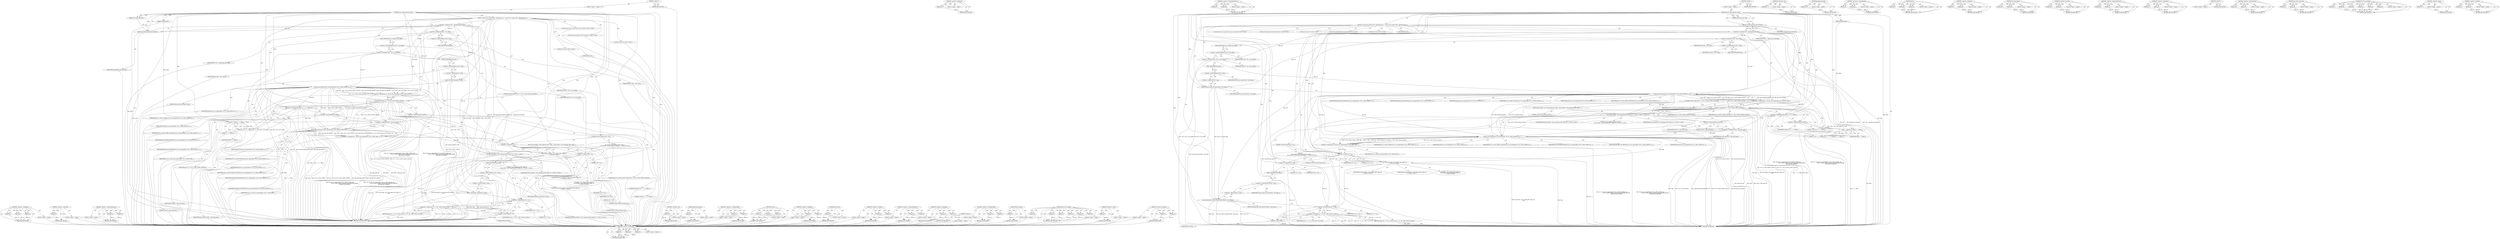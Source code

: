 digraph "&lt;operator&gt;.shiftLeft" {
vulnerable_211 [label=<(METHOD,&lt;operator&gt;.conditional)>];
vulnerable_212 [label=<(PARAM,p1)>];
vulnerable_213 [label=<(PARAM,p2)>];
vulnerable_214 [label=<(PARAM,p3)>];
vulnerable_215 [label=<(BLOCK,&lt;empty&gt;,&lt;empty&gt;)>];
vulnerable_216 [label=<(METHOD_RETURN,ANY)>];
vulnerable_158 [label=<(METHOD,&lt;operator&gt;.addressOf)>];
vulnerable_159 [label=<(PARAM,p1)>];
vulnerable_160 [label=<(BLOCK,&lt;empty&gt;,&lt;empty&gt;)>];
vulnerable_161 [label=<(METHOD_RETURN,ANY)>];
vulnerable_187 [label=<(METHOD,&lt;operator&gt;.indirectIndexAccess)>];
vulnerable_188 [label=<(PARAM,p1)>];
vulnerable_189 [label=<(PARAM,p2)>];
vulnerable_190 [label=<(BLOCK,&lt;empty&gt;,&lt;empty&gt;)>];
vulnerable_191 [label=<(METHOD_RETURN,ANY)>];
vulnerable_6 [label=<(METHOD,&lt;global&gt;)<SUB>1</SUB>>];
vulnerable_7 [label=<(BLOCK,&lt;empty&gt;,&lt;empty&gt;)<SUB>1</SUB>>];
vulnerable_8 [label=<(METHOD,cp2112_gpio_direction_input)<SUB>1</SUB>>];
vulnerable_9 [label=<(PARAM,struct gpio_chip *chip)<SUB>1</SUB>>];
vulnerable_10 [label=<(PARAM,unsigned offset)<SUB>1</SUB>>];
vulnerable_11 [label=<(BLOCK,{
 	struct cp2112_device *dev = gpiochip_get_da...,{
 	struct cp2112_device *dev = gpiochip_get_da...)<SUB>2</SUB>>];
vulnerable_12 [label="<(LOCAL,struct cp2112_device* dev: cp2112_device*)<SUB>3</SUB>>"];
vulnerable_13 [label=<(&lt;operator&gt;.assignment,*dev = gpiochip_get_data(chip))<SUB>3</SUB>>];
vulnerable_14 [label=<(IDENTIFIER,dev,*dev = gpiochip_get_data(chip))<SUB>3</SUB>>];
vulnerable_15 [label=<(gpiochip_get_data,gpiochip_get_data(chip))<SUB>3</SUB>>];
vulnerable_16 [label=<(IDENTIFIER,chip,gpiochip_get_data(chip))<SUB>3</SUB>>];
vulnerable_17 [label="<(LOCAL,struct hid_device* hdev: hid_device*)<SUB>4</SUB>>"];
vulnerable_18 [label=<(&lt;operator&gt;.assignment,*hdev = dev-&gt;hdev)<SUB>4</SUB>>];
vulnerable_19 [label=<(IDENTIFIER,hdev,*hdev = dev-&gt;hdev)<SUB>4</SUB>>];
vulnerable_20 [label=<(&lt;operator&gt;.indirectFieldAccess,dev-&gt;hdev)<SUB>4</SUB>>];
vulnerable_21 [label=<(IDENTIFIER,dev,*hdev = dev-&gt;hdev)<SUB>4</SUB>>];
vulnerable_22 [label=<(FIELD_IDENTIFIER,hdev,hdev)<SUB>4</SUB>>];
vulnerable_23 [label="<(LOCAL,u8* buf: u8*)<SUB>5</SUB>>"];
vulnerable_24 [label=<(&lt;operator&gt;.assignment,*buf = dev-&gt;in_out_buffer)<SUB>5</SUB>>];
vulnerable_25 [label=<(IDENTIFIER,buf,*buf = dev-&gt;in_out_buffer)<SUB>5</SUB>>];
vulnerable_26 [label=<(&lt;operator&gt;.indirectFieldAccess,dev-&gt;in_out_buffer)<SUB>5</SUB>>];
vulnerable_27 [label=<(IDENTIFIER,dev,*buf = dev-&gt;in_out_buffer)<SUB>5</SUB>>];
vulnerable_28 [label=<(FIELD_IDENTIFIER,in_out_buffer,in_out_buffer)<SUB>5</SUB>>];
vulnerable_29 [label="<(LOCAL,long unsigned flags: long unsigned)<SUB>6</SUB>>"];
vulnerable_30 [label="<(LOCAL,int ret: int)<SUB>7</SUB>>"];
vulnerable_31 [label=<(spin_lock_irqsave,spin_lock_irqsave(&amp;dev-&gt;lock, flags))<SUB>9</SUB>>];
vulnerable_32 [label=<(&lt;operator&gt;.addressOf,&amp;dev-&gt;lock)<SUB>9</SUB>>];
vulnerable_33 [label=<(&lt;operator&gt;.indirectFieldAccess,dev-&gt;lock)<SUB>9</SUB>>];
vulnerable_34 [label=<(IDENTIFIER,dev,spin_lock_irqsave(&amp;dev-&gt;lock, flags))<SUB>9</SUB>>];
vulnerable_35 [label=<(FIELD_IDENTIFIER,lock,lock)<SUB>9</SUB>>];
vulnerable_36 [label=<(IDENTIFIER,flags,spin_lock_irqsave(&amp;dev-&gt;lock, flags))<SUB>9</SUB>>];
vulnerable_37 [label=<(&lt;operator&gt;.assignment,ret = hid_hw_raw_request(hdev, CP2112_GPIO_CONF...)<SUB>11</SUB>>];
vulnerable_38 [label=<(IDENTIFIER,ret,ret = hid_hw_raw_request(hdev, CP2112_GPIO_CONF...)<SUB>11</SUB>>];
vulnerable_39 [label=<(hid_hw_raw_request,hid_hw_raw_request(hdev, CP2112_GPIO_CONFIG, bu...)<SUB>11</SUB>>];
vulnerable_40 [label=<(IDENTIFIER,hdev,hid_hw_raw_request(hdev, CP2112_GPIO_CONFIG, bu...)<SUB>11</SUB>>];
vulnerable_41 [label=<(IDENTIFIER,CP2112_GPIO_CONFIG,hid_hw_raw_request(hdev, CP2112_GPIO_CONFIG, bu...)<SUB>11</SUB>>];
vulnerable_42 [label=<(IDENTIFIER,buf,hid_hw_raw_request(hdev, CP2112_GPIO_CONFIG, bu...)<SUB>11</SUB>>];
vulnerable_43 [label=<(IDENTIFIER,CP2112_GPIO_CONFIG_LENGTH,hid_hw_raw_request(hdev, CP2112_GPIO_CONFIG, bu...)<SUB>12</SUB>>];
vulnerable_44 [label=<(IDENTIFIER,HID_FEATURE_REPORT,hid_hw_raw_request(hdev, CP2112_GPIO_CONFIG, bu...)<SUB>12</SUB>>];
vulnerable_45 [label=<(IDENTIFIER,HID_REQ_GET_REPORT,hid_hw_raw_request(hdev, CP2112_GPIO_CONFIG, bu...)<SUB>13</SUB>>];
vulnerable_46 [label=<(CONTROL_STRUCTURE,IF,if (ret != CP2112_GPIO_CONFIG_LENGTH))<SUB>14</SUB>>];
vulnerable_47 [label=<(&lt;operator&gt;.notEquals,ret != CP2112_GPIO_CONFIG_LENGTH)<SUB>14</SUB>>];
vulnerable_48 [label=<(IDENTIFIER,ret,ret != CP2112_GPIO_CONFIG_LENGTH)<SUB>14</SUB>>];
vulnerable_49 [label=<(IDENTIFIER,CP2112_GPIO_CONFIG_LENGTH,ret != CP2112_GPIO_CONFIG_LENGTH)<SUB>14</SUB>>];
vulnerable_50 [label=<(BLOCK,{
		hid_err(hdev, &quot;error requesting GPIO config...,{
		hid_err(hdev, &quot;error requesting GPIO config...)<SUB>14</SUB>>];
vulnerable_51 [label="<(hid_err,hid_err(hdev, &quot;error requesting GPIO config: %d...)<SUB>15</SUB>>"];
vulnerable_52 [label="<(IDENTIFIER,hdev,hid_err(hdev, &quot;error requesting GPIO config: %d...)<SUB>15</SUB>>"];
vulnerable_53 [label="<(LITERAL,&quot;error requesting GPIO config: %d\n&quot;,hid_err(hdev, &quot;error requesting GPIO config: %d...)<SUB>15</SUB>>"];
vulnerable_54 [label="<(IDENTIFIER,ret,hid_err(hdev, &quot;error requesting GPIO config: %d...)<SUB>15</SUB>>"];
vulnerable_55 [label=<(CONTROL_STRUCTURE,GOTO,goto exit;)<SUB>16</SUB>>];
vulnerable_56 [label=<(&lt;operators&gt;.assignmentAnd,buf[1] &amp;= ~(1 &lt;&lt; offset))<SUB>19</SUB>>];
vulnerable_57 [label=<(&lt;operator&gt;.indirectIndexAccess,buf[1])<SUB>19</SUB>>];
vulnerable_58 [label=<(IDENTIFIER,buf,buf[1] &amp;= ~(1 &lt;&lt; offset))<SUB>19</SUB>>];
vulnerable_59 [label=<(LITERAL,1,buf[1] &amp;= ~(1 &lt;&lt; offset))<SUB>19</SUB>>];
vulnerable_60 [label=<(&lt;operator&gt;.not,~(1 &lt;&lt; offset))<SUB>19</SUB>>];
vulnerable_61 [label=<(&lt;operator&gt;.shiftLeft,1 &lt;&lt; offset)<SUB>19</SUB>>];
vulnerable_62 [label=<(LITERAL,1,1 &lt;&lt; offset)<SUB>19</SUB>>];
vulnerable_63 [label=<(IDENTIFIER,offset,1 &lt;&lt; offset)<SUB>19</SUB>>];
vulnerable_64 [label=<(&lt;operator&gt;.assignment,buf[2] = gpio_push_pull)<SUB>20</SUB>>];
vulnerable_65 [label=<(&lt;operator&gt;.indirectIndexAccess,buf[2])<SUB>20</SUB>>];
vulnerable_66 [label=<(IDENTIFIER,buf,buf[2] = gpio_push_pull)<SUB>20</SUB>>];
vulnerable_67 [label=<(LITERAL,2,buf[2] = gpio_push_pull)<SUB>20</SUB>>];
vulnerable_68 [label=<(IDENTIFIER,gpio_push_pull,buf[2] = gpio_push_pull)<SUB>20</SUB>>];
vulnerable_69 [label=<(&lt;operator&gt;.assignment,ret = hid_hw_raw_request(hdev, CP2112_GPIO_CONF...)<SUB>22</SUB>>];
vulnerable_70 [label=<(IDENTIFIER,ret,ret = hid_hw_raw_request(hdev, CP2112_GPIO_CONF...)<SUB>22</SUB>>];
vulnerable_71 [label=<(hid_hw_raw_request,hid_hw_raw_request(hdev, CP2112_GPIO_CONFIG, bu...)<SUB>22</SUB>>];
vulnerable_72 [label=<(IDENTIFIER,hdev,hid_hw_raw_request(hdev, CP2112_GPIO_CONFIG, bu...)<SUB>22</SUB>>];
vulnerable_73 [label=<(IDENTIFIER,CP2112_GPIO_CONFIG,hid_hw_raw_request(hdev, CP2112_GPIO_CONFIG, bu...)<SUB>22</SUB>>];
vulnerable_74 [label=<(IDENTIFIER,buf,hid_hw_raw_request(hdev, CP2112_GPIO_CONFIG, bu...)<SUB>22</SUB>>];
vulnerable_75 [label=<(IDENTIFIER,CP2112_GPIO_CONFIG_LENGTH,hid_hw_raw_request(hdev, CP2112_GPIO_CONFIG, bu...)<SUB>23</SUB>>];
vulnerable_76 [label=<(IDENTIFIER,HID_FEATURE_REPORT,hid_hw_raw_request(hdev, CP2112_GPIO_CONFIG, bu...)<SUB>23</SUB>>];
vulnerable_77 [label=<(IDENTIFIER,HID_REQ_SET_REPORT,hid_hw_raw_request(hdev, CP2112_GPIO_CONFIG, bu...)<SUB>24</SUB>>];
vulnerable_78 [label=<(CONTROL_STRUCTURE,IF,if (ret &lt; 0))<SUB>25</SUB>>];
vulnerable_79 [label=<(&lt;operator&gt;.lessThan,ret &lt; 0)<SUB>25</SUB>>];
vulnerable_80 [label=<(IDENTIFIER,ret,ret &lt; 0)<SUB>25</SUB>>];
vulnerable_81 [label=<(LITERAL,0,ret &lt; 0)<SUB>25</SUB>>];
vulnerable_82 [label="<(BLOCK,{
		hid_err(hdev, &quot;error setting GPIO config: %...,{
		hid_err(hdev, &quot;error setting GPIO config: %...)<SUB>25</SUB>>"];
vulnerable_83 [label="<(hid_err,hid_err(hdev, &quot;error setting GPIO config: %d\n&quot;...)<SUB>26</SUB>>"];
vulnerable_84 [label="<(IDENTIFIER,hdev,hid_err(hdev, &quot;error setting GPIO config: %d\n&quot;...)<SUB>26</SUB>>"];
vulnerable_85 [label="<(LITERAL,&quot;error setting GPIO config: %d\n&quot;,hid_err(hdev, &quot;error setting GPIO config: %d\n&quot;...)<SUB>26</SUB>>"];
vulnerable_86 [label="<(IDENTIFIER,ret,hid_err(hdev, &quot;error setting GPIO config: %d\n&quot;...)<SUB>26</SUB>>"];
vulnerable_87 [label=<(CONTROL_STRUCTURE,GOTO,goto exit;)<SUB>27</SUB>>];
vulnerable_88 [label=<(&lt;operator&gt;.assignment,ret = 0)<SUB>30</SUB>>];
vulnerable_89 [label=<(IDENTIFIER,ret,ret = 0)<SUB>30</SUB>>];
vulnerable_90 [label=<(LITERAL,0,ret = 0)<SUB>30</SUB>>];
vulnerable_91 [label=<(JUMP_TARGET,exit)<SUB>32</SUB>>];
vulnerable_92 [label=<(spin_unlock_irqrestore,spin_unlock_irqrestore(&amp;dev-&gt;lock, flags))<SUB>33</SUB>>];
vulnerable_93 [label=<(&lt;operator&gt;.addressOf,&amp;dev-&gt;lock)<SUB>33</SUB>>];
vulnerable_94 [label=<(&lt;operator&gt;.indirectFieldAccess,dev-&gt;lock)<SUB>33</SUB>>];
vulnerable_95 [label=<(IDENTIFIER,dev,spin_unlock_irqrestore(&amp;dev-&gt;lock, flags))<SUB>33</SUB>>];
vulnerable_96 [label=<(FIELD_IDENTIFIER,lock,lock)<SUB>33</SUB>>];
vulnerable_97 [label=<(IDENTIFIER,flags,spin_unlock_irqrestore(&amp;dev-&gt;lock, flags))<SUB>33</SUB>>];
vulnerable_98 [label="<(RETURN,return ret &lt;= 0 ? ret : -EIO;,return ret &lt;= 0 ? ret : -EIO;)<SUB>34</SUB>>"];
vulnerable_99 [label="<(&lt;operator&gt;.conditional,ret &lt;= 0 ? ret : -EIO)<SUB>34</SUB>>"];
vulnerable_100 [label=<(&lt;operator&gt;.lessEqualsThan,ret &lt;= 0)<SUB>34</SUB>>];
vulnerable_101 [label=<(IDENTIFIER,ret,ret &lt;= 0)<SUB>34</SUB>>];
vulnerable_102 [label=<(LITERAL,0,ret &lt;= 0)<SUB>34</SUB>>];
vulnerable_103 [label="<(IDENTIFIER,ret,ret &lt;= 0 ? ret : -EIO)<SUB>34</SUB>>"];
vulnerable_104 [label=<(&lt;operator&gt;.minus,-EIO)<SUB>34</SUB>>];
vulnerable_105 [label=<(IDENTIFIER,EIO,-EIO)<SUB>34</SUB>>];
vulnerable_106 [label=<(METHOD_RETURN,int)<SUB>1</SUB>>];
vulnerable_108 [label=<(METHOD_RETURN,ANY)<SUB>1</SUB>>];
vulnerable_192 [label=<(METHOD,&lt;operator&gt;.not)>];
vulnerable_193 [label=<(PARAM,p1)>];
vulnerable_194 [label=<(BLOCK,&lt;empty&gt;,&lt;empty&gt;)>];
vulnerable_195 [label=<(METHOD_RETURN,ANY)>];
vulnerable_144 [label=<(METHOD,gpiochip_get_data)>];
vulnerable_145 [label=<(PARAM,p1)>];
vulnerable_146 [label=<(BLOCK,&lt;empty&gt;,&lt;empty&gt;)>];
vulnerable_147 [label=<(METHOD_RETURN,ANY)>];
vulnerable_182 [label=<(METHOD,&lt;operators&gt;.assignmentAnd)>];
vulnerable_183 [label=<(PARAM,p1)>];
vulnerable_184 [label=<(PARAM,p2)>];
vulnerable_185 [label=<(BLOCK,&lt;empty&gt;,&lt;empty&gt;)>];
vulnerable_186 [label=<(METHOD_RETURN,ANY)>];
vulnerable_176 [label=<(METHOD,hid_err)>];
vulnerable_177 [label=<(PARAM,p1)>];
vulnerable_178 [label=<(PARAM,p2)>];
vulnerable_179 [label=<(PARAM,p3)>];
vulnerable_180 [label=<(BLOCK,&lt;empty&gt;,&lt;empty&gt;)>];
vulnerable_181 [label=<(METHOD_RETURN,ANY)>];
vulnerable_171 [label=<(METHOD,&lt;operator&gt;.notEquals)>];
vulnerable_172 [label=<(PARAM,p1)>];
vulnerable_173 [label=<(PARAM,p2)>];
vulnerable_174 [label=<(BLOCK,&lt;empty&gt;,&lt;empty&gt;)>];
vulnerable_175 [label=<(METHOD_RETURN,ANY)>];
vulnerable_153 [label=<(METHOD,spin_lock_irqsave)>];
vulnerable_154 [label=<(PARAM,p1)>];
vulnerable_155 [label=<(PARAM,p2)>];
vulnerable_156 [label=<(BLOCK,&lt;empty&gt;,&lt;empty&gt;)>];
vulnerable_157 [label=<(METHOD_RETURN,ANY)>];
vulnerable_201 [label=<(METHOD,&lt;operator&gt;.lessThan)>];
vulnerable_202 [label=<(PARAM,p1)>];
vulnerable_203 [label=<(PARAM,p2)>];
vulnerable_204 [label=<(BLOCK,&lt;empty&gt;,&lt;empty&gt;)>];
vulnerable_205 [label=<(METHOD_RETURN,ANY)>];
vulnerable_148 [label=<(METHOD,&lt;operator&gt;.indirectFieldAccess)>];
vulnerable_149 [label=<(PARAM,p1)>];
vulnerable_150 [label=<(PARAM,p2)>];
vulnerable_151 [label=<(BLOCK,&lt;empty&gt;,&lt;empty&gt;)>];
vulnerable_152 [label=<(METHOD_RETURN,ANY)>];
vulnerable_139 [label=<(METHOD,&lt;operator&gt;.assignment)>];
vulnerable_140 [label=<(PARAM,p1)>];
vulnerable_141 [label=<(PARAM,p2)>];
vulnerable_142 [label=<(BLOCK,&lt;empty&gt;,&lt;empty&gt;)>];
vulnerable_143 [label=<(METHOD_RETURN,ANY)>];
vulnerable_133 [label=<(METHOD,&lt;global&gt;)<SUB>1</SUB>>];
vulnerable_134 [label=<(BLOCK,&lt;empty&gt;,&lt;empty&gt;)>];
vulnerable_135 [label=<(METHOD_RETURN,ANY)>];
vulnerable_217 [label=<(METHOD,&lt;operator&gt;.lessEqualsThan)>];
vulnerable_218 [label=<(PARAM,p1)>];
vulnerable_219 [label=<(PARAM,p2)>];
vulnerable_220 [label=<(BLOCK,&lt;empty&gt;,&lt;empty&gt;)>];
vulnerable_221 [label=<(METHOD_RETURN,ANY)>];
vulnerable_206 [label=<(METHOD,spin_unlock_irqrestore)>];
vulnerable_207 [label=<(PARAM,p1)>];
vulnerable_208 [label=<(PARAM,p2)>];
vulnerable_209 [label=<(BLOCK,&lt;empty&gt;,&lt;empty&gt;)>];
vulnerable_210 [label=<(METHOD_RETURN,ANY)>];
vulnerable_162 [label=<(METHOD,hid_hw_raw_request)>];
vulnerable_163 [label=<(PARAM,p1)>];
vulnerable_164 [label=<(PARAM,p2)>];
vulnerable_165 [label=<(PARAM,p3)>];
vulnerable_166 [label=<(PARAM,p4)>];
vulnerable_167 [label=<(PARAM,p5)>];
vulnerable_168 [label=<(PARAM,p6)>];
vulnerable_169 [label=<(BLOCK,&lt;empty&gt;,&lt;empty&gt;)>];
vulnerable_170 [label=<(METHOD_RETURN,ANY)>];
vulnerable_222 [label=<(METHOD,&lt;operator&gt;.minus)>];
vulnerable_223 [label=<(PARAM,p1)>];
vulnerable_224 [label=<(BLOCK,&lt;empty&gt;,&lt;empty&gt;)>];
vulnerable_225 [label=<(METHOD_RETURN,ANY)>];
vulnerable_196 [label=<(METHOD,&lt;operator&gt;.shiftLeft)>];
vulnerable_197 [label=<(PARAM,p1)>];
vulnerable_198 [label=<(PARAM,p2)>];
vulnerable_199 [label=<(BLOCK,&lt;empty&gt;,&lt;empty&gt;)>];
vulnerable_200 [label=<(METHOD_RETURN,ANY)>];
fixed_204 [label=<(METHOD,&lt;operator&gt;.conditional)>];
fixed_205 [label=<(PARAM,p1)>];
fixed_206 [label=<(PARAM,p2)>];
fixed_207 [label=<(PARAM,p3)>];
fixed_208 [label=<(BLOCK,&lt;empty&gt;,&lt;empty&gt;)>];
fixed_209 [label=<(METHOD_RETURN,ANY)>];
fixed_152 [label=<(METHOD,&lt;operator&gt;.addressOf)>];
fixed_153 [label=<(PARAM,p1)>];
fixed_154 [label=<(BLOCK,&lt;empty&gt;,&lt;empty&gt;)>];
fixed_155 [label=<(METHOD_RETURN,ANY)>];
fixed_181 [label=<(METHOD,&lt;operator&gt;.indirectIndexAccess)>];
fixed_182 [label=<(PARAM,p1)>];
fixed_183 [label=<(PARAM,p2)>];
fixed_184 [label=<(BLOCK,&lt;empty&gt;,&lt;empty&gt;)>];
fixed_185 [label=<(METHOD_RETURN,ANY)>];
fixed_6 [label=<(METHOD,&lt;global&gt;)<SUB>1</SUB>>];
fixed_7 [label=<(BLOCK,&lt;empty&gt;,&lt;empty&gt;)<SUB>1</SUB>>];
fixed_8 [label=<(METHOD,cp2112_gpio_direction_input)<SUB>1</SUB>>];
fixed_9 [label=<(PARAM,struct gpio_chip *chip)<SUB>1</SUB>>];
fixed_10 [label=<(PARAM,unsigned offset)<SUB>1</SUB>>];
fixed_11 [label=<(BLOCK,{
 	struct cp2112_device *dev = gpiochip_get_da...,{
 	struct cp2112_device *dev = gpiochip_get_da...)<SUB>2</SUB>>];
fixed_12 [label="<(LOCAL,struct cp2112_device* dev: cp2112_device*)<SUB>3</SUB>>"];
fixed_13 [label=<(&lt;operator&gt;.assignment,*dev = gpiochip_get_data(chip))<SUB>3</SUB>>];
fixed_14 [label=<(IDENTIFIER,dev,*dev = gpiochip_get_data(chip))<SUB>3</SUB>>];
fixed_15 [label=<(gpiochip_get_data,gpiochip_get_data(chip))<SUB>3</SUB>>];
fixed_16 [label=<(IDENTIFIER,chip,gpiochip_get_data(chip))<SUB>3</SUB>>];
fixed_17 [label="<(LOCAL,struct hid_device* hdev: hid_device*)<SUB>4</SUB>>"];
fixed_18 [label=<(&lt;operator&gt;.assignment,*hdev = dev-&gt;hdev)<SUB>4</SUB>>];
fixed_19 [label=<(IDENTIFIER,hdev,*hdev = dev-&gt;hdev)<SUB>4</SUB>>];
fixed_20 [label=<(&lt;operator&gt;.indirectFieldAccess,dev-&gt;hdev)<SUB>4</SUB>>];
fixed_21 [label=<(IDENTIFIER,dev,*hdev = dev-&gt;hdev)<SUB>4</SUB>>];
fixed_22 [label=<(FIELD_IDENTIFIER,hdev,hdev)<SUB>4</SUB>>];
fixed_23 [label="<(LOCAL,u8* buf: u8*)<SUB>5</SUB>>"];
fixed_24 [label=<(&lt;operator&gt;.assignment,*buf = dev-&gt;in_out_buffer)<SUB>5</SUB>>];
fixed_25 [label=<(IDENTIFIER,buf,*buf = dev-&gt;in_out_buffer)<SUB>5</SUB>>];
fixed_26 [label=<(&lt;operator&gt;.indirectFieldAccess,dev-&gt;in_out_buffer)<SUB>5</SUB>>];
fixed_27 [label=<(IDENTIFIER,dev,*buf = dev-&gt;in_out_buffer)<SUB>5</SUB>>];
fixed_28 [label=<(FIELD_IDENTIFIER,in_out_buffer,in_out_buffer)<SUB>5</SUB>>];
fixed_29 [label="<(LOCAL,int ret: int)<SUB>6</SUB>>"];
fixed_30 [label=<(mutex_lock,mutex_lock(&amp;dev-&gt;lock))<SUB>8</SUB>>];
fixed_31 [label=<(&lt;operator&gt;.addressOf,&amp;dev-&gt;lock)<SUB>8</SUB>>];
fixed_32 [label=<(&lt;operator&gt;.indirectFieldAccess,dev-&gt;lock)<SUB>8</SUB>>];
fixed_33 [label=<(IDENTIFIER,dev,mutex_lock(&amp;dev-&gt;lock))<SUB>8</SUB>>];
fixed_34 [label=<(FIELD_IDENTIFIER,lock,lock)<SUB>8</SUB>>];
fixed_35 [label=<(&lt;operator&gt;.assignment,ret = hid_hw_raw_request(hdev, CP2112_GPIO_CONF...)<SUB>10</SUB>>];
fixed_36 [label=<(IDENTIFIER,ret,ret = hid_hw_raw_request(hdev, CP2112_GPIO_CONF...)<SUB>10</SUB>>];
fixed_37 [label=<(hid_hw_raw_request,hid_hw_raw_request(hdev, CP2112_GPIO_CONFIG, bu...)<SUB>10</SUB>>];
fixed_38 [label=<(IDENTIFIER,hdev,hid_hw_raw_request(hdev, CP2112_GPIO_CONFIG, bu...)<SUB>10</SUB>>];
fixed_39 [label=<(IDENTIFIER,CP2112_GPIO_CONFIG,hid_hw_raw_request(hdev, CP2112_GPIO_CONFIG, bu...)<SUB>10</SUB>>];
fixed_40 [label=<(IDENTIFIER,buf,hid_hw_raw_request(hdev, CP2112_GPIO_CONFIG, bu...)<SUB>10</SUB>>];
fixed_41 [label=<(IDENTIFIER,CP2112_GPIO_CONFIG_LENGTH,hid_hw_raw_request(hdev, CP2112_GPIO_CONFIG, bu...)<SUB>11</SUB>>];
fixed_42 [label=<(IDENTIFIER,HID_FEATURE_REPORT,hid_hw_raw_request(hdev, CP2112_GPIO_CONFIG, bu...)<SUB>11</SUB>>];
fixed_43 [label=<(IDENTIFIER,HID_REQ_GET_REPORT,hid_hw_raw_request(hdev, CP2112_GPIO_CONFIG, bu...)<SUB>12</SUB>>];
fixed_44 [label=<(CONTROL_STRUCTURE,IF,if (ret != CP2112_GPIO_CONFIG_LENGTH))<SUB>13</SUB>>];
fixed_45 [label=<(&lt;operator&gt;.notEquals,ret != CP2112_GPIO_CONFIG_LENGTH)<SUB>13</SUB>>];
fixed_46 [label=<(IDENTIFIER,ret,ret != CP2112_GPIO_CONFIG_LENGTH)<SUB>13</SUB>>];
fixed_47 [label=<(IDENTIFIER,CP2112_GPIO_CONFIG_LENGTH,ret != CP2112_GPIO_CONFIG_LENGTH)<SUB>13</SUB>>];
fixed_48 [label=<(BLOCK,{
		hid_err(hdev, &quot;error requesting GPIO config...,{
		hid_err(hdev, &quot;error requesting GPIO config...)<SUB>13</SUB>>];
fixed_49 [label="<(hid_err,hid_err(hdev, &quot;error requesting GPIO config: %d...)<SUB>14</SUB>>"];
fixed_50 [label="<(IDENTIFIER,hdev,hid_err(hdev, &quot;error requesting GPIO config: %d...)<SUB>14</SUB>>"];
fixed_51 [label="<(LITERAL,&quot;error requesting GPIO config: %d\n&quot;,hid_err(hdev, &quot;error requesting GPIO config: %d...)<SUB>14</SUB>>"];
fixed_52 [label="<(IDENTIFIER,ret,hid_err(hdev, &quot;error requesting GPIO config: %d...)<SUB>14</SUB>>"];
fixed_53 [label=<(CONTROL_STRUCTURE,GOTO,goto exit;)<SUB>15</SUB>>];
fixed_54 [label=<(&lt;operators&gt;.assignmentAnd,buf[1] &amp;= ~(1 &lt;&lt; offset))<SUB>18</SUB>>];
fixed_55 [label=<(&lt;operator&gt;.indirectIndexAccess,buf[1])<SUB>18</SUB>>];
fixed_56 [label=<(IDENTIFIER,buf,buf[1] &amp;= ~(1 &lt;&lt; offset))<SUB>18</SUB>>];
fixed_57 [label=<(LITERAL,1,buf[1] &amp;= ~(1 &lt;&lt; offset))<SUB>18</SUB>>];
fixed_58 [label=<(&lt;operator&gt;.not,~(1 &lt;&lt; offset))<SUB>18</SUB>>];
fixed_59 [label=<(&lt;operator&gt;.shiftLeft,1 &lt;&lt; offset)<SUB>18</SUB>>];
fixed_60 [label=<(LITERAL,1,1 &lt;&lt; offset)<SUB>18</SUB>>];
fixed_61 [label=<(IDENTIFIER,offset,1 &lt;&lt; offset)<SUB>18</SUB>>];
fixed_62 [label=<(&lt;operator&gt;.assignment,buf[2] = gpio_push_pull)<SUB>19</SUB>>];
fixed_63 [label=<(&lt;operator&gt;.indirectIndexAccess,buf[2])<SUB>19</SUB>>];
fixed_64 [label=<(IDENTIFIER,buf,buf[2] = gpio_push_pull)<SUB>19</SUB>>];
fixed_65 [label=<(LITERAL,2,buf[2] = gpio_push_pull)<SUB>19</SUB>>];
fixed_66 [label=<(IDENTIFIER,gpio_push_pull,buf[2] = gpio_push_pull)<SUB>19</SUB>>];
fixed_67 [label=<(&lt;operator&gt;.assignment,ret = hid_hw_raw_request(hdev, CP2112_GPIO_CONF...)<SUB>21</SUB>>];
fixed_68 [label=<(IDENTIFIER,ret,ret = hid_hw_raw_request(hdev, CP2112_GPIO_CONF...)<SUB>21</SUB>>];
fixed_69 [label=<(hid_hw_raw_request,hid_hw_raw_request(hdev, CP2112_GPIO_CONFIG, bu...)<SUB>21</SUB>>];
fixed_70 [label=<(IDENTIFIER,hdev,hid_hw_raw_request(hdev, CP2112_GPIO_CONFIG, bu...)<SUB>21</SUB>>];
fixed_71 [label=<(IDENTIFIER,CP2112_GPIO_CONFIG,hid_hw_raw_request(hdev, CP2112_GPIO_CONFIG, bu...)<SUB>21</SUB>>];
fixed_72 [label=<(IDENTIFIER,buf,hid_hw_raw_request(hdev, CP2112_GPIO_CONFIG, bu...)<SUB>21</SUB>>];
fixed_73 [label=<(IDENTIFIER,CP2112_GPIO_CONFIG_LENGTH,hid_hw_raw_request(hdev, CP2112_GPIO_CONFIG, bu...)<SUB>22</SUB>>];
fixed_74 [label=<(IDENTIFIER,HID_FEATURE_REPORT,hid_hw_raw_request(hdev, CP2112_GPIO_CONFIG, bu...)<SUB>22</SUB>>];
fixed_75 [label=<(IDENTIFIER,HID_REQ_SET_REPORT,hid_hw_raw_request(hdev, CP2112_GPIO_CONFIG, bu...)<SUB>23</SUB>>];
fixed_76 [label=<(CONTROL_STRUCTURE,IF,if (ret &lt; 0))<SUB>24</SUB>>];
fixed_77 [label=<(&lt;operator&gt;.lessThan,ret &lt; 0)<SUB>24</SUB>>];
fixed_78 [label=<(IDENTIFIER,ret,ret &lt; 0)<SUB>24</SUB>>];
fixed_79 [label=<(LITERAL,0,ret &lt; 0)<SUB>24</SUB>>];
fixed_80 [label="<(BLOCK,{
		hid_err(hdev, &quot;error setting GPIO config: %...,{
		hid_err(hdev, &quot;error setting GPIO config: %...)<SUB>24</SUB>>"];
fixed_81 [label="<(hid_err,hid_err(hdev, &quot;error setting GPIO config: %d\n&quot;...)<SUB>25</SUB>>"];
fixed_82 [label="<(IDENTIFIER,hdev,hid_err(hdev, &quot;error setting GPIO config: %d\n&quot;...)<SUB>25</SUB>>"];
fixed_83 [label="<(LITERAL,&quot;error setting GPIO config: %d\n&quot;,hid_err(hdev, &quot;error setting GPIO config: %d\n&quot;...)<SUB>25</SUB>>"];
fixed_84 [label="<(IDENTIFIER,ret,hid_err(hdev, &quot;error setting GPIO config: %d\n&quot;...)<SUB>25</SUB>>"];
fixed_85 [label=<(CONTROL_STRUCTURE,GOTO,goto exit;)<SUB>26</SUB>>];
fixed_86 [label=<(&lt;operator&gt;.assignment,ret = 0)<SUB>29</SUB>>];
fixed_87 [label=<(IDENTIFIER,ret,ret = 0)<SUB>29</SUB>>];
fixed_88 [label=<(LITERAL,0,ret = 0)<SUB>29</SUB>>];
fixed_89 [label=<(JUMP_TARGET,exit)<SUB>31</SUB>>];
fixed_90 [label=<(mutex_unlock,mutex_unlock(&amp;dev-&gt;lock))<SUB>32</SUB>>];
fixed_91 [label=<(&lt;operator&gt;.addressOf,&amp;dev-&gt;lock)<SUB>32</SUB>>];
fixed_92 [label=<(&lt;operator&gt;.indirectFieldAccess,dev-&gt;lock)<SUB>32</SUB>>];
fixed_93 [label=<(IDENTIFIER,dev,mutex_unlock(&amp;dev-&gt;lock))<SUB>32</SUB>>];
fixed_94 [label=<(FIELD_IDENTIFIER,lock,lock)<SUB>32</SUB>>];
fixed_95 [label="<(RETURN,return ret &lt;= 0 ? ret : -EIO;,return ret &lt;= 0 ? ret : -EIO;)<SUB>33</SUB>>"];
fixed_96 [label="<(&lt;operator&gt;.conditional,ret &lt;= 0 ? ret : -EIO)<SUB>33</SUB>>"];
fixed_97 [label=<(&lt;operator&gt;.lessEqualsThan,ret &lt;= 0)<SUB>33</SUB>>];
fixed_98 [label=<(IDENTIFIER,ret,ret &lt;= 0)<SUB>33</SUB>>];
fixed_99 [label=<(LITERAL,0,ret &lt;= 0)<SUB>33</SUB>>];
fixed_100 [label="<(IDENTIFIER,ret,ret &lt;= 0 ? ret : -EIO)<SUB>33</SUB>>"];
fixed_101 [label=<(&lt;operator&gt;.minus,-EIO)<SUB>33</SUB>>];
fixed_102 [label=<(IDENTIFIER,EIO,-EIO)<SUB>33</SUB>>];
fixed_103 [label=<(METHOD_RETURN,int)<SUB>1</SUB>>];
fixed_105 [label=<(METHOD_RETURN,ANY)<SUB>1</SUB>>];
fixed_186 [label=<(METHOD,&lt;operator&gt;.not)>];
fixed_187 [label=<(PARAM,p1)>];
fixed_188 [label=<(BLOCK,&lt;empty&gt;,&lt;empty&gt;)>];
fixed_189 [label=<(METHOD_RETURN,ANY)>];
fixed_139 [label=<(METHOD,gpiochip_get_data)>];
fixed_140 [label=<(PARAM,p1)>];
fixed_141 [label=<(BLOCK,&lt;empty&gt;,&lt;empty&gt;)>];
fixed_142 [label=<(METHOD_RETURN,ANY)>];
fixed_176 [label=<(METHOD,&lt;operators&gt;.assignmentAnd)>];
fixed_177 [label=<(PARAM,p1)>];
fixed_178 [label=<(PARAM,p2)>];
fixed_179 [label=<(BLOCK,&lt;empty&gt;,&lt;empty&gt;)>];
fixed_180 [label=<(METHOD_RETURN,ANY)>];
fixed_170 [label=<(METHOD,hid_err)>];
fixed_171 [label=<(PARAM,p1)>];
fixed_172 [label=<(PARAM,p2)>];
fixed_173 [label=<(PARAM,p3)>];
fixed_174 [label=<(BLOCK,&lt;empty&gt;,&lt;empty&gt;)>];
fixed_175 [label=<(METHOD_RETURN,ANY)>];
fixed_165 [label=<(METHOD,&lt;operator&gt;.notEquals)>];
fixed_166 [label=<(PARAM,p1)>];
fixed_167 [label=<(PARAM,p2)>];
fixed_168 [label=<(BLOCK,&lt;empty&gt;,&lt;empty&gt;)>];
fixed_169 [label=<(METHOD_RETURN,ANY)>];
fixed_148 [label=<(METHOD,mutex_lock)>];
fixed_149 [label=<(PARAM,p1)>];
fixed_150 [label=<(BLOCK,&lt;empty&gt;,&lt;empty&gt;)>];
fixed_151 [label=<(METHOD_RETURN,ANY)>];
fixed_195 [label=<(METHOD,&lt;operator&gt;.lessThan)>];
fixed_196 [label=<(PARAM,p1)>];
fixed_197 [label=<(PARAM,p2)>];
fixed_198 [label=<(BLOCK,&lt;empty&gt;,&lt;empty&gt;)>];
fixed_199 [label=<(METHOD_RETURN,ANY)>];
fixed_143 [label=<(METHOD,&lt;operator&gt;.indirectFieldAccess)>];
fixed_144 [label=<(PARAM,p1)>];
fixed_145 [label=<(PARAM,p2)>];
fixed_146 [label=<(BLOCK,&lt;empty&gt;,&lt;empty&gt;)>];
fixed_147 [label=<(METHOD_RETURN,ANY)>];
fixed_134 [label=<(METHOD,&lt;operator&gt;.assignment)>];
fixed_135 [label=<(PARAM,p1)>];
fixed_136 [label=<(PARAM,p2)>];
fixed_137 [label=<(BLOCK,&lt;empty&gt;,&lt;empty&gt;)>];
fixed_138 [label=<(METHOD_RETURN,ANY)>];
fixed_128 [label=<(METHOD,&lt;global&gt;)<SUB>1</SUB>>];
fixed_129 [label=<(BLOCK,&lt;empty&gt;,&lt;empty&gt;)>];
fixed_130 [label=<(METHOD_RETURN,ANY)>];
fixed_210 [label=<(METHOD,&lt;operator&gt;.lessEqualsThan)>];
fixed_211 [label=<(PARAM,p1)>];
fixed_212 [label=<(PARAM,p2)>];
fixed_213 [label=<(BLOCK,&lt;empty&gt;,&lt;empty&gt;)>];
fixed_214 [label=<(METHOD_RETURN,ANY)>];
fixed_200 [label=<(METHOD,mutex_unlock)>];
fixed_201 [label=<(PARAM,p1)>];
fixed_202 [label=<(BLOCK,&lt;empty&gt;,&lt;empty&gt;)>];
fixed_203 [label=<(METHOD_RETURN,ANY)>];
fixed_156 [label=<(METHOD,hid_hw_raw_request)>];
fixed_157 [label=<(PARAM,p1)>];
fixed_158 [label=<(PARAM,p2)>];
fixed_159 [label=<(PARAM,p3)>];
fixed_160 [label=<(PARAM,p4)>];
fixed_161 [label=<(PARAM,p5)>];
fixed_162 [label=<(PARAM,p6)>];
fixed_163 [label=<(BLOCK,&lt;empty&gt;,&lt;empty&gt;)>];
fixed_164 [label=<(METHOD_RETURN,ANY)>];
fixed_215 [label=<(METHOD,&lt;operator&gt;.minus)>];
fixed_216 [label=<(PARAM,p1)>];
fixed_217 [label=<(BLOCK,&lt;empty&gt;,&lt;empty&gt;)>];
fixed_218 [label=<(METHOD_RETURN,ANY)>];
fixed_190 [label=<(METHOD,&lt;operator&gt;.shiftLeft)>];
fixed_191 [label=<(PARAM,p1)>];
fixed_192 [label=<(PARAM,p2)>];
fixed_193 [label=<(BLOCK,&lt;empty&gt;,&lt;empty&gt;)>];
fixed_194 [label=<(METHOD_RETURN,ANY)>];
vulnerable_211 -> vulnerable_212  [key=0, label="AST: "];
vulnerable_211 -> vulnerable_212  [key=1, label="DDG: "];
vulnerable_211 -> vulnerable_215  [key=0, label="AST: "];
vulnerable_211 -> vulnerable_213  [key=0, label="AST: "];
vulnerable_211 -> vulnerable_213  [key=1, label="DDG: "];
vulnerable_211 -> vulnerable_216  [key=0, label="AST: "];
vulnerable_211 -> vulnerable_216  [key=1, label="CFG: "];
vulnerable_211 -> vulnerable_214  [key=0, label="AST: "];
vulnerable_211 -> vulnerable_214  [key=1, label="DDG: "];
vulnerable_212 -> vulnerable_216  [key=0, label="DDG: p1"];
vulnerable_213 -> vulnerable_216  [key=0, label="DDG: p2"];
vulnerable_214 -> vulnerable_216  [key=0, label="DDG: p3"];
vulnerable_158 -> vulnerable_159  [key=0, label="AST: "];
vulnerable_158 -> vulnerable_159  [key=1, label="DDG: "];
vulnerable_158 -> vulnerable_160  [key=0, label="AST: "];
vulnerable_158 -> vulnerable_161  [key=0, label="AST: "];
vulnerable_158 -> vulnerable_161  [key=1, label="CFG: "];
vulnerable_159 -> vulnerable_161  [key=0, label="DDG: p1"];
vulnerable_187 -> vulnerable_188  [key=0, label="AST: "];
vulnerable_187 -> vulnerable_188  [key=1, label="DDG: "];
vulnerable_187 -> vulnerable_190  [key=0, label="AST: "];
vulnerable_187 -> vulnerable_189  [key=0, label="AST: "];
vulnerable_187 -> vulnerable_189  [key=1, label="DDG: "];
vulnerable_187 -> vulnerable_191  [key=0, label="AST: "];
vulnerable_187 -> vulnerable_191  [key=1, label="CFG: "];
vulnerable_188 -> vulnerable_191  [key=0, label="DDG: p1"];
vulnerable_189 -> vulnerable_191  [key=0, label="DDG: p2"];
vulnerable_6 -> vulnerable_7  [key=0, label="AST: "];
vulnerable_6 -> vulnerable_108  [key=0, label="AST: "];
vulnerable_6 -> vulnerable_108  [key=1, label="CFG: "];
vulnerable_7 -> vulnerable_8  [key=0, label="AST: "];
vulnerable_8 -> vulnerable_9  [key=0, label="AST: "];
vulnerable_8 -> vulnerable_9  [key=1, label="DDG: "];
vulnerable_8 -> vulnerable_10  [key=0, label="AST: "];
vulnerable_8 -> vulnerable_10  [key=1, label="DDG: "];
vulnerable_8 -> vulnerable_11  [key=0, label="AST: "];
vulnerable_8 -> vulnerable_106  [key=0, label="AST: "];
vulnerable_8 -> vulnerable_15  [key=0, label="CFG: "];
vulnerable_8 -> vulnerable_15  [key=1, label="DDG: "];
vulnerable_8 -> vulnerable_64  [key=0, label="DDG: "];
vulnerable_8 -> vulnerable_88  [key=0, label="DDG: "];
vulnerable_8 -> vulnerable_31  [key=0, label="DDG: "];
vulnerable_8 -> vulnerable_92  [key=0, label="DDG: "];
vulnerable_8 -> vulnerable_99  [key=0, label="DDG: "];
vulnerable_8 -> vulnerable_39  [key=0, label="DDG: "];
vulnerable_8 -> vulnerable_47  [key=0, label="DDG: "];
vulnerable_8 -> vulnerable_71  [key=0, label="DDG: "];
vulnerable_8 -> vulnerable_79  [key=0, label="DDG: "];
vulnerable_8 -> vulnerable_51  [key=0, label="DDG: "];
vulnerable_8 -> vulnerable_61  [key=0, label="DDG: "];
vulnerable_8 -> vulnerable_83  [key=0, label="DDG: "];
vulnerable_8 -> vulnerable_100  [key=0, label="DDG: "];
vulnerable_8 -> vulnerable_104  [key=0, label="DDG: "];
vulnerable_9 -> vulnerable_15  [key=0, label="DDG: chip"];
vulnerable_10 -> vulnerable_106  [key=0, label="DDG: offset"];
vulnerable_10 -> vulnerable_61  [key=0, label="DDG: offset"];
vulnerable_11 -> vulnerable_12  [key=0, label="AST: "];
vulnerable_11 -> vulnerable_13  [key=0, label="AST: "];
vulnerable_11 -> vulnerable_17  [key=0, label="AST: "];
vulnerable_11 -> vulnerable_18  [key=0, label="AST: "];
vulnerable_11 -> vulnerable_23  [key=0, label="AST: "];
vulnerable_11 -> vulnerable_24  [key=0, label="AST: "];
vulnerable_11 -> vulnerable_29  [key=0, label="AST: "];
vulnerable_11 -> vulnerable_30  [key=0, label="AST: "];
vulnerable_11 -> vulnerable_31  [key=0, label="AST: "];
vulnerable_11 -> vulnerable_37  [key=0, label="AST: "];
vulnerable_11 -> vulnerable_46  [key=0, label="AST: "];
vulnerable_11 -> vulnerable_56  [key=0, label="AST: "];
vulnerable_11 -> vulnerable_64  [key=0, label="AST: "];
vulnerable_11 -> vulnerable_69  [key=0, label="AST: "];
vulnerable_11 -> vulnerable_78  [key=0, label="AST: "];
vulnerable_11 -> vulnerable_88  [key=0, label="AST: "];
vulnerable_11 -> vulnerable_91  [key=0, label="AST: "];
vulnerable_11 -> vulnerable_92  [key=0, label="AST: "];
vulnerable_11 -> vulnerable_98  [key=0, label="AST: "];
vulnerable_13 -> vulnerable_14  [key=0, label="AST: "];
vulnerable_13 -> vulnerable_15  [key=0, label="AST: "];
vulnerable_13 -> vulnerable_22  [key=0, label="CFG: "];
vulnerable_13 -> vulnerable_106  [key=0, label="DDG: dev"];
vulnerable_13 -> vulnerable_106  [key=1, label="DDG: gpiochip_get_data(chip)"];
vulnerable_13 -> vulnerable_106  [key=2, label="DDG: *dev = gpiochip_get_data(chip)"];
vulnerable_13 -> vulnerable_18  [key=0, label="DDG: dev"];
vulnerable_13 -> vulnerable_24  [key=0, label="DDG: dev"];
vulnerable_13 -> vulnerable_31  [key=0, label="DDG: dev"];
vulnerable_13 -> vulnerable_92  [key=0, label="DDG: dev"];
vulnerable_15 -> vulnerable_16  [key=0, label="AST: "];
vulnerable_15 -> vulnerable_13  [key=0, label="CFG: "];
vulnerable_15 -> vulnerable_13  [key=1, label="DDG: chip"];
vulnerable_15 -> vulnerable_106  [key=0, label="DDG: chip"];
vulnerable_18 -> vulnerable_19  [key=0, label="AST: "];
vulnerable_18 -> vulnerable_20  [key=0, label="AST: "];
vulnerable_18 -> vulnerable_28  [key=0, label="CFG: "];
vulnerable_18 -> vulnerable_106  [key=0, label="DDG: dev-&gt;hdev"];
vulnerable_18 -> vulnerable_106  [key=1, label="DDG: *hdev = dev-&gt;hdev"];
vulnerable_18 -> vulnerable_39  [key=0, label="DDG: hdev"];
vulnerable_20 -> vulnerable_21  [key=0, label="AST: "];
vulnerable_20 -> vulnerable_22  [key=0, label="AST: "];
vulnerable_20 -> vulnerable_18  [key=0, label="CFG: "];
vulnerable_22 -> vulnerable_20  [key=0, label="CFG: "];
vulnerable_24 -> vulnerable_25  [key=0, label="AST: "];
vulnerable_24 -> vulnerable_26  [key=0, label="AST: "];
vulnerable_24 -> vulnerable_35  [key=0, label="CFG: "];
vulnerable_24 -> vulnerable_106  [key=0, label="DDG: dev-&gt;in_out_buffer"];
vulnerable_24 -> vulnerable_106  [key=1, label="DDG: *buf = dev-&gt;in_out_buffer"];
vulnerable_24 -> vulnerable_39  [key=0, label="DDG: buf"];
vulnerable_26 -> vulnerable_27  [key=0, label="AST: "];
vulnerable_26 -> vulnerable_28  [key=0, label="AST: "];
vulnerable_26 -> vulnerable_24  [key=0, label="CFG: "];
vulnerable_28 -> vulnerable_26  [key=0, label="CFG: "];
vulnerable_31 -> vulnerable_32  [key=0, label="AST: "];
vulnerable_31 -> vulnerable_36  [key=0, label="AST: "];
vulnerable_31 -> vulnerable_39  [key=0, label="CFG: "];
vulnerable_31 -> vulnerable_106  [key=0, label="DDG: spin_lock_irqsave(&amp;dev-&gt;lock, flags)"];
vulnerable_31 -> vulnerable_92  [key=0, label="DDG: &amp;dev-&gt;lock"];
vulnerable_31 -> vulnerable_92  [key=1, label="DDG: flags"];
vulnerable_32 -> vulnerable_33  [key=0, label="AST: "];
vulnerable_32 -> vulnerable_31  [key=0, label="CFG: "];
vulnerable_33 -> vulnerable_34  [key=0, label="AST: "];
vulnerable_33 -> vulnerable_35  [key=0, label="AST: "];
vulnerable_33 -> vulnerable_32  [key=0, label="CFG: "];
vulnerable_35 -> vulnerable_33  [key=0, label="CFG: "];
vulnerable_37 -> vulnerable_38  [key=0, label="AST: "];
vulnerable_37 -> vulnerable_39  [key=0, label="AST: "];
vulnerable_37 -> vulnerable_47  [key=0, label="CFG: "];
vulnerable_37 -> vulnerable_47  [key=1, label="DDG: ret"];
vulnerable_37 -> vulnerable_106  [key=0, label="DDG: hid_hw_raw_request(hdev, CP2112_GPIO_CONFIG, buf,
 				 CP2112_GPIO_CONFIG_LENGTH, HID_FEATURE_REPORT,
				 HID_REQ_GET_REPORT)"];
vulnerable_37 -> vulnerable_106  [key=1, label="DDG: ret = hid_hw_raw_request(hdev, CP2112_GPIO_CONFIG, buf,
 				 CP2112_GPIO_CONFIG_LENGTH, HID_FEATURE_REPORT,
				 HID_REQ_GET_REPORT)"];
vulnerable_39 -> vulnerable_40  [key=0, label="AST: "];
vulnerable_39 -> vulnerable_41  [key=0, label="AST: "];
vulnerable_39 -> vulnerable_42  [key=0, label="AST: "];
vulnerable_39 -> vulnerable_43  [key=0, label="AST: "];
vulnerable_39 -> vulnerable_44  [key=0, label="AST: "];
vulnerable_39 -> vulnerable_45  [key=0, label="AST: "];
vulnerable_39 -> vulnerable_37  [key=0, label="CFG: "];
vulnerable_39 -> vulnerable_37  [key=1, label="DDG: HID_FEATURE_REPORT"];
vulnerable_39 -> vulnerable_37  [key=2, label="DDG: HID_REQ_GET_REPORT"];
vulnerable_39 -> vulnerable_37  [key=3, label="DDG: hdev"];
vulnerable_39 -> vulnerable_37  [key=4, label="DDG: CP2112_GPIO_CONFIG"];
vulnerable_39 -> vulnerable_37  [key=5, label="DDG: buf"];
vulnerable_39 -> vulnerable_37  [key=6, label="DDG: CP2112_GPIO_CONFIG_LENGTH"];
vulnerable_39 -> vulnerable_106  [key=0, label="DDG: CP2112_GPIO_CONFIG"];
vulnerable_39 -> vulnerable_106  [key=1, label="DDG: buf"];
vulnerable_39 -> vulnerable_106  [key=2, label="DDG: HID_FEATURE_REPORT"];
vulnerable_39 -> vulnerable_106  [key=3, label="DDG: HID_REQ_GET_REPORT"];
vulnerable_39 -> vulnerable_56  [key=0, label="DDG: buf"];
vulnerable_39 -> vulnerable_47  [key=0, label="DDG: CP2112_GPIO_CONFIG_LENGTH"];
vulnerable_39 -> vulnerable_71  [key=0, label="DDG: hdev"];
vulnerable_39 -> vulnerable_71  [key=1, label="DDG: CP2112_GPIO_CONFIG"];
vulnerable_39 -> vulnerable_71  [key=2, label="DDG: buf"];
vulnerable_39 -> vulnerable_71  [key=3, label="DDG: HID_FEATURE_REPORT"];
vulnerable_39 -> vulnerable_51  [key=0, label="DDG: hdev"];
vulnerable_46 -> vulnerable_47  [key=0, label="AST: "];
vulnerable_46 -> vulnerable_50  [key=0, label="AST: "];
vulnerable_47 -> vulnerable_48  [key=0, label="AST: "];
vulnerable_47 -> vulnerable_49  [key=0, label="AST: "];
vulnerable_47 -> vulnerable_51  [key=0, label="CFG: "];
vulnerable_47 -> vulnerable_51  [key=1, label="DDG: ret"];
vulnerable_47 -> vulnerable_51  [key=2, label="CDG: "];
vulnerable_47 -> vulnerable_57  [key=0, label="CFG: "];
vulnerable_47 -> vulnerable_57  [key=1, label="CDG: "];
vulnerable_47 -> vulnerable_106  [key=0, label="DDG: CP2112_GPIO_CONFIG_LENGTH"];
vulnerable_47 -> vulnerable_106  [key=1, label="DDG: ret != CP2112_GPIO_CONFIG_LENGTH"];
vulnerable_47 -> vulnerable_71  [key=0, label="DDG: CP2112_GPIO_CONFIG_LENGTH"];
vulnerable_47 -> vulnerable_71  [key=1, label="CDG: "];
vulnerable_47 -> vulnerable_60  [key=0, label="CDG: "];
vulnerable_47 -> vulnerable_61  [key=0, label="CDG: "];
vulnerable_47 -> vulnerable_64  [key=0, label="CDG: "];
vulnerable_47 -> vulnerable_56  [key=0, label="CDG: "];
vulnerable_47 -> vulnerable_69  [key=0, label="CDG: "];
vulnerable_47 -> vulnerable_65  [key=0, label="CDG: "];
vulnerable_47 -> vulnerable_79  [key=0, label="CDG: "];
vulnerable_50 -> vulnerable_51  [key=0, label="AST: "];
vulnerable_50 -> vulnerable_55  [key=0, label="AST: "];
vulnerable_51 -> vulnerable_52  [key=0, label="AST: "];
vulnerable_51 -> vulnerable_53  [key=0, label="AST: "];
vulnerable_51 -> vulnerable_54  [key=0, label="AST: "];
vulnerable_51 -> vulnerable_96  [key=0, label="CFG: "];
vulnerable_51 -> vulnerable_106  [key=0, label="DDG: hdev"];
vulnerable_51 -> vulnerable_106  [key=1, label="DDG: hid_err(hdev, &quot;error requesting GPIO config: %d\n&quot;, ret)"];
vulnerable_51 -> vulnerable_100  [key=0, label="DDG: ret"];
vulnerable_56 -> vulnerable_57  [key=0, label="AST: "];
vulnerable_56 -> vulnerable_60  [key=0, label="AST: "];
vulnerable_56 -> vulnerable_65  [key=0, label="CFG: "];
vulnerable_56 -> vulnerable_106  [key=0, label="DDG: buf[1]"];
vulnerable_56 -> vulnerable_106  [key=1, label="DDG: ~(1 &lt;&lt; offset)"];
vulnerable_56 -> vulnerable_71  [key=0, label="DDG: buf[1]"];
vulnerable_57 -> vulnerable_58  [key=0, label="AST: "];
vulnerable_57 -> vulnerable_59  [key=0, label="AST: "];
vulnerable_57 -> vulnerable_61  [key=0, label="CFG: "];
vulnerable_60 -> vulnerable_61  [key=0, label="AST: "];
vulnerable_60 -> vulnerable_56  [key=0, label="CFG: "];
vulnerable_60 -> vulnerable_56  [key=1, label="DDG: 1 &lt;&lt; offset"];
vulnerable_60 -> vulnerable_106  [key=0, label="DDG: 1 &lt;&lt; offset"];
vulnerable_61 -> vulnerable_62  [key=0, label="AST: "];
vulnerable_61 -> vulnerable_63  [key=0, label="AST: "];
vulnerable_61 -> vulnerable_60  [key=0, label="CFG: "];
vulnerable_61 -> vulnerable_60  [key=1, label="DDG: 1"];
vulnerable_61 -> vulnerable_60  [key=2, label="DDG: offset"];
vulnerable_61 -> vulnerable_106  [key=0, label="DDG: offset"];
vulnerable_64 -> vulnerable_65  [key=0, label="AST: "];
vulnerable_64 -> vulnerable_68  [key=0, label="AST: "];
vulnerable_64 -> vulnerable_71  [key=0, label="CFG: "];
vulnerable_64 -> vulnerable_71  [key=1, label="DDG: buf[2]"];
vulnerable_64 -> vulnerable_106  [key=0, label="DDG: buf[2]"];
vulnerable_64 -> vulnerable_106  [key=1, label="DDG: buf[2] = gpio_push_pull"];
vulnerable_64 -> vulnerable_106  [key=2, label="DDG: gpio_push_pull"];
vulnerable_65 -> vulnerable_66  [key=0, label="AST: "];
vulnerable_65 -> vulnerable_67  [key=0, label="AST: "];
vulnerable_65 -> vulnerable_64  [key=0, label="CFG: "];
vulnerable_69 -> vulnerable_70  [key=0, label="AST: "];
vulnerable_69 -> vulnerable_71  [key=0, label="AST: "];
vulnerable_69 -> vulnerable_79  [key=0, label="CFG: "];
vulnerable_69 -> vulnerable_79  [key=1, label="DDG: ret"];
vulnerable_69 -> vulnerable_106  [key=0, label="DDG: hid_hw_raw_request(hdev, CP2112_GPIO_CONFIG, buf,
				 CP2112_GPIO_CONFIG_LENGTH, HID_FEATURE_REPORT,
				 HID_REQ_SET_REPORT)"];
vulnerable_69 -> vulnerable_106  [key=1, label="DDG: ret = hid_hw_raw_request(hdev, CP2112_GPIO_CONFIG, buf,
				 CP2112_GPIO_CONFIG_LENGTH, HID_FEATURE_REPORT,
				 HID_REQ_SET_REPORT)"];
vulnerable_71 -> vulnerable_72  [key=0, label="AST: "];
vulnerable_71 -> vulnerable_73  [key=0, label="AST: "];
vulnerable_71 -> vulnerable_74  [key=0, label="AST: "];
vulnerable_71 -> vulnerable_75  [key=0, label="AST: "];
vulnerable_71 -> vulnerable_76  [key=0, label="AST: "];
vulnerable_71 -> vulnerable_77  [key=0, label="AST: "];
vulnerable_71 -> vulnerable_69  [key=0, label="CFG: "];
vulnerable_71 -> vulnerable_69  [key=1, label="DDG: buf"];
vulnerable_71 -> vulnerable_69  [key=2, label="DDG: HID_REQ_SET_REPORT"];
vulnerable_71 -> vulnerable_69  [key=3, label="DDG: HID_FEATURE_REPORT"];
vulnerable_71 -> vulnerable_69  [key=4, label="DDG: CP2112_GPIO_CONFIG_LENGTH"];
vulnerable_71 -> vulnerable_69  [key=5, label="DDG: CP2112_GPIO_CONFIG"];
vulnerable_71 -> vulnerable_69  [key=6, label="DDG: hdev"];
vulnerable_71 -> vulnerable_106  [key=0, label="DDG: hdev"];
vulnerable_71 -> vulnerable_106  [key=1, label="DDG: CP2112_GPIO_CONFIG"];
vulnerable_71 -> vulnerable_106  [key=2, label="DDG: buf"];
vulnerable_71 -> vulnerable_106  [key=3, label="DDG: CP2112_GPIO_CONFIG_LENGTH"];
vulnerable_71 -> vulnerable_106  [key=4, label="DDG: HID_FEATURE_REPORT"];
vulnerable_71 -> vulnerable_106  [key=5, label="DDG: HID_REQ_SET_REPORT"];
vulnerable_71 -> vulnerable_83  [key=0, label="DDG: hdev"];
vulnerable_78 -> vulnerable_79  [key=0, label="AST: "];
vulnerable_78 -> vulnerable_82  [key=0, label="AST: "];
vulnerable_79 -> vulnerable_80  [key=0, label="AST: "];
vulnerable_79 -> vulnerable_81  [key=0, label="AST: "];
vulnerable_79 -> vulnerable_83  [key=0, label="CFG: "];
vulnerable_79 -> vulnerable_83  [key=1, label="DDG: ret"];
vulnerable_79 -> vulnerable_83  [key=2, label="CDG: "];
vulnerable_79 -> vulnerable_88  [key=0, label="CFG: "];
vulnerable_79 -> vulnerable_88  [key=1, label="CDG: "];
vulnerable_79 -> vulnerable_106  [key=0, label="DDG: ret &lt; 0"];
vulnerable_82 -> vulnerable_83  [key=0, label="AST: "];
vulnerable_82 -> vulnerable_87  [key=0, label="AST: "];
vulnerable_83 -> vulnerable_84  [key=0, label="AST: "];
vulnerable_83 -> vulnerable_85  [key=0, label="AST: "];
vulnerable_83 -> vulnerable_86  [key=0, label="AST: "];
vulnerable_83 -> vulnerable_96  [key=0, label="CFG: "];
vulnerable_83 -> vulnerable_106  [key=0, label="DDG: hdev"];
vulnerable_83 -> vulnerable_106  [key=1, label="DDG: hid_err(hdev, &quot;error setting GPIO config: %d\n&quot;, ret)"];
vulnerable_83 -> vulnerable_100  [key=0, label="DDG: ret"];
vulnerable_88 -> vulnerable_89  [key=0, label="AST: "];
vulnerable_88 -> vulnerable_90  [key=0, label="AST: "];
vulnerable_88 -> vulnerable_96  [key=0, label="CFG: "];
vulnerable_88 -> vulnerable_106  [key=0, label="DDG: ret = 0"];
vulnerable_88 -> vulnerable_100  [key=0, label="DDG: ret"];
vulnerable_92 -> vulnerable_93  [key=0, label="AST: "];
vulnerable_92 -> vulnerable_97  [key=0, label="AST: "];
vulnerable_92 -> vulnerable_100  [key=0, label="CFG: "];
vulnerable_92 -> vulnerable_106  [key=0, label="DDG: &amp;dev-&gt;lock"];
vulnerable_92 -> vulnerable_106  [key=1, label="DDG: flags"];
vulnerable_92 -> vulnerable_106  [key=2, label="DDG: spin_unlock_irqrestore(&amp;dev-&gt;lock, flags)"];
vulnerable_93 -> vulnerable_94  [key=0, label="AST: "];
vulnerable_93 -> vulnerable_92  [key=0, label="CFG: "];
vulnerable_94 -> vulnerable_95  [key=0, label="AST: "];
vulnerable_94 -> vulnerable_96  [key=0, label="AST: "];
vulnerable_94 -> vulnerable_93  [key=0, label="CFG: "];
vulnerable_96 -> vulnerable_94  [key=0, label="CFG: "];
vulnerable_98 -> vulnerable_99  [key=0, label="AST: "];
vulnerable_98 -> vulnerable_106  [key=0, label="CFG: "];
vulnerable_98 -> vulnerable_106  [key=1, label="DDG: &lt;RET&gt;"];
vulnerable_99 -> vulnerable_100  [key=0, label="AST: "];
vulnerable_99 -> vulnerable_103  [key=0, label="AST: "];
vulnerable_99 -> vulnerable_104  [key=0, label="AST: "];
vulnerable_99 -> vulnerable_98  [key=0, label="CFG: "];
vulnerable_99 -> vulnerable_98  [key=1, label="DDG: ret &lt;= 0 ? ret : -EIO"];
vulnerable_99 -> vulnerable_106  [key=0, label="DDG: ret &lt;= 0"];
vulnerable_99 -> vulnerable_106  [key=1, label="DDG: -EIO"];
vulnerable_99 -> vulnerable_106  [key=2, label="DDG: ret"];
vulnerable_99 -> vulnerable_106  [key=3, label="DDG: ret &lt;= 0 ? ret : -EIO"];
vulnerable_100 -> vulnerable_101  [key=0, label="AST: "];
vulnerable_100 -> vulnerable_102  [key=0, label="AST: "];
vulnerable_100 -> vulnerable_99  [key=0, label="CFG: "];
vulnerable_100 -> vulnerable_99  [key=1, label="DDG: ret"];
vulnerable_100 -> vulnerable_104  [key=0, label="CFG: "];
vulnerable_100 -> vulnerable_104  [key=1, label="CDG: "];
vulnerable_104 -> vulnerable_105  [key=0, label="AST: "];
vulnerable_104 -> vulnerable_99  [key=0, label="CFG: "];
vulnerable_104 -> vulnerable_99  [key=1, label="DDG: EIO"];
vulnerable_104 -> vulnerable_106  [key=0, label="DDG: EIO"];
vulnerable_192 -> vulnerable_193  [key=0, label="AST: "];
vulnerable_192 -> vulnerable_193  [key=1, label="DDG: "];
vulnerable_192 -> vulnerable_194  [key=0, label="AST: "];
vulnerable_192 -> vulnerable_195  [key=0, label="AST: "];
vulnerable_192 -> vulnerable_195  [key=1, label="CFG: "];
vulnerable_193 -> vulnerable_195  [key=0, label="DDG: p1"];
vulnerable_144 -> vulnerable_145  [key=0, label="AST: "];
vulnerable_144 -> vulnerable_145  [key=1, label="DDG: "];
vulnerable_144 -> vulnerable_146  [key=0, label="AST: "];
vulnerable_144 -> vulnerable_147  [key=0, label="AST: "];
vulnerable_144 -> vulnerable_147  [key=1, label="CFG: "];
vulnerable_145 -> vulnerable_147  [key=0, label="DDG: p1"];
vulnerable_182 -> vulnerable_183  [key=0, label="AST: "];
vulnerable_182 -> vulnerable_183  [key=1, label="DDG: "];
vulnerable_182 -> vulnerable_185  [key=0, label="AST: "];
vulnerable_182 -> vulnerable_184  [key=0, label="AST: "];
vulnerable_182 -> vulnerable_184  [key=1, label="DDG: "];
vulnerable_182 -> vulnerable_186  [key=0, label="AST: "];
vulnerable_182 -> vulnerable_186  [key=1, label="CFG: "];
vulnerable_183 -> vulnerable_186  [key=0, label="DDG: p1"];
vulnerable_184 -> vulnerable_186  [key=0, label="DDG: p2"];
vulnerable_176 -> vulnerable_177  [key=0, label="AST: "];
vulnerable_176 -> vulnerable_177  [key=1, label="DDG: "];
vulnerable_176 -> vulnerable_180  [key=0, label="AST: "];
vulnerable_176 -> vulnerable_178  [key=0, label="AST: "];
vulnerable_176 -> vulnerable_178  [key=1, label="DDG: "];
vulnerable_176 -> vulnerable_181  [key=0, label="AST: "];
vulnerable_176 -> vulnerable_181  [key=1, label="CFG: "];
vulnerable_176 -> vulnerable_179  [key=0, label="AST: "];
vulnerable_176 -> vulnerable_179  [key=1, label="DDG: "];
vulnerable_177 -> vulnerable_181  [key=0, label="DDG: p1"];
vulnerable_178 -> vulnerable_181  [key=0, label="DDG: p2"];
vulnerable_179 -> vulnerable_181  [key=0, label="DDG: p3"];
vulnerable_171 -> vulnerable_172  [key=0, label="AST: "];
vulnerable_171 -> vulnerable_172  [key=1, label="DDG: "];
vulnerable_171 -> vulnerable_174  [key=0, label="AST: "];
vulnerable_171 -> vulnerable_173  [key=0, label="AST: "];
vulnerable_171 -> vulnerable_173  [key=1, label="DDG: "];
vulnerable_171 -> vulnerable_175  [key=0, label="AST: "];
vulnerable_171 -> vulnerable_175  [key=1, label="CFG: "];
vulnerable_172 -> vulnerable_175  [key=0, label="DDG: p1"];
vulnerable_173 -> vulnerable_175  [key=0, label="DDG: p2"];
vulnerable_153 -> vulnerable_154  [key=0, label="AST: "];
vulnerable_153 -> vulnerable_154  [key=1, label="DDG: "];
vulnerable_153 -> vulnerable_156  [key=0, label="AST: "];
vulnerable_153 -> vulnerable_155  [key=0, label="AST: "];
vulnerable_153 -> vulnerable_155  [key=1, label="DDG: "];
vulnerable_153 -> vulnerable_157  [key=0, label="AST: "];
vulnerable_153 -> vulnerable_157  [key=1, label="CFG: "];
vulnerable_154 -> vulnerable_157  [key=0, label="DDG: p1"];
vulnerable_155 -> vulnerable_157  [key=0, label="DDG: p2"];
vulnerable_201 -> vulnerable_202  [key=0, label="AST: "];
vulnerable_201 -> vulnerable_202  [key=1, label="DDG: "];
vulnerable_201 -> vulnerable_204  [key=0, label="AST: "];
vulnerable_201 -> vulnerable_203  [key=0, label="AST: "];
vulnerable_201 -> vulnerable_203  [key=1, label="DDG: "];
vulnerable_201 -> vulnerable_205  [key=0, label="AST: "];
vulnerable_201 -> vulnerable_205  [key=1, label="CFG: "];
vulnerable_202 -> vulnerable_205  [key=0, label="DDG: p1"];
vulnerable_203 -> vulnerable_205  [key=0, label="DDG: p2"];
vulnerable_148 -> vulnerable_149  [key=0, label="AST: "];
vulnerable_148 -> vulnerable_149  [key=1, label="DDG: "];
vulnerable_148 -> vulnerable_151  [key=0, label="AST: "];
vulnerable_148 -> vulnerable_150  [key=0, label="AST: "];
vulnerable_148 -> vulnerable_150  [key=1, label="DDG: "];
vulnerable_148 -> vulnerable_152  [key=0, label="AST: "];
vulnerable_148 -> vulnerable_152  [key=1, label="CFG: "];
vulnerable_149 -> vulnerable_152  [key=0, label="DDG: p1"];
vulnerable_150 -> vulnerable_152  [key=0, label="DDG: p2"];
vulnerable_139 -> vulnerable_140  [key=0, label="AST: "];
vulnerable_139 -> vulnerable_140  [key=1, label="DDG: "];
vulnerable_139 -> vulnerable_142  [key=0, label="AST: "];
vulnerable_139 -> vulnerable_141  [key=0, label="AST: "];
vulnerable_139 -> vulnerable_141  [key=1, label="DDG: "];
vulnerable_139 -> vulnerable_143  [key=0, label="AST: "];
vulnerable_139 -> vulnerable_143  [key=1, label="CFG: "];
vulnerable_140 -> vulnerable_143  [key=0, label="DDG: p1"];
vulnerable_141 -> vulnerable_143  [key=0, label="DDG: p2"];
vulnerable_133 -> vulnerable_134  [key=0, label="AST: "];
vulnerable_133 -> vulnerable_135  [key=0, label="AST: "];
vulnerable_133 -> vulnerable_135  [key=1, label="CFG: "];
vulnerable_217 -> vulnerable_218  [key=0, label="AST: "];
vulnerable_217 -> vulnerable_218  [key=1, label="DDG: "];
vulnerable_217 -> vulnerable_220  [key=0, label="AST: "];
vulnerable_217 -> vulnerable_219  [key=0, label="AST: "];
vulnerable_217 -> vulnerable_219  [key=1, label="DDG: "];
vulnerable_217 -> vulnerable_221  [key=0, label="AST: "];
vulnerable_217 -> vulnerable_221  [key=1, label="CFG: "];
vulnerable_218 -> vulnerable_221  [key=0, label="DDG: p1"];
vulnerable_219 -> vulnerable_221  [key=0, label="DDG: p2"];
vulnerable_206 -> vulnerable_207  [key=0, label="AST: "];
vulnerable_206 -> vulnerable_207  [key=1, label="DDG: "];
vulnerable_206 -> vulnerable_209  [key=0, label="AST: "];
vulnerable_206 -> vulnerable_208  [key=0, label="AST: "];
vulnerable_206 -> vulnerable_208  [key=1, label="DDG: "];
vulnerable_206 -> vulnerable_210  [key=0, label="AST: "];
vulnerable_206 -> vulnerable_210  [key=1, label="CFG: "];
vulnerable_207 -> vulnerable_210  [key=0, label="DDG: p1"];
vulnerable_208 -> vulnerable_210  [key=0, label="DDG: p2"];
vulnerable_162 -> vulnerable_163  [key=0, label="AST: "];
vulnerable_162 -> vulnerable_163  [key=1, label="DDG: "];
vulnerable_162 -> vulnerable_169  [key=0, label="AST: "];
vulnerable_162 -> vulnerable_164  [key=0, label="AST: "];
vulnerable_162 -> vulnerable_164  [key=1, label="DDG: "];
vulnerable_162 -> vulnerable_170  [key=0, label="AST: "];
vulnerable_162 -> vulnerable_170  [key=1, label="CFG: "];
vulnerable_162 -> vulnerable_165  [key=0, label="AST: "];
vulnerable_162 -> vulnerable_165  [key=1, label="DDG: "];
vulnerable_162 -> vulnerable_166  [key=0, label="AST: "];
vulnerable_162 -> vulnerable_166  [key=1, label="DDG: "];
vulnerable_162 -> vulnerable_167  [key=0, label="AST: "];
vulnerable_162 -> vulnerable_167  [key=1, label="DDG: "];
vulnerable_162 -> vulnerable_168  [key=0, label="AST: "];
vulnerable_162 -> vulnerable_168  [key=1, label="DDG: "];
vulnerable_163 -> vulnerable_170  [key=0, label="DDG: p1"];
vulnerable_164 -> vulnerable_170  [key=0, label="DDG: p2"];
vulnerable_165 -> vulnerable_170  [key=0, label="DDG: p3"];
vulnerable_166 -> vulnerable_170  [key=0, label="DDG: p4"];
vulnerable_167 -> vulnerable_170  [key=0, label="DDG: p5"];
vulnerable_168 -> vulnerable_170  [key=0, label="DDG: p6"];
vulnerable_222 -> vulnerable_223  [key=0, label="AST: "];
vulnerable_222 -> vulnerable_223  [key=1, label="DDG: "];
vulnerable_222 -> vulnerable_224  [key=0, label="AST: "];
vulnerable_222 -> vulnerable_225  [key=0, label="AST: "];
vulnerable_222 -> vulnerable_225  [key=1, label="CFG: "];
vulnerable_223 -> vulnerable_225  [key=0, label="DDG: p1"];
vulnerable_196 -> vulnerable_197  [key=0, label="AST: "];
vulnerable_196 -> vulnerable_197  [key=1, label="DDG: "];
vulnerable_196 -> vulnerable_199  [key=0, label="AST: "];
vulnerable_196 -> vulnerable_198  [key=0, label="AST: "];
vulnerable_196 -> vulnerable_198  [key=1, label="DDG: "];
vulnerable_196 -> vulnerable_200  [key=0, label="AST: "];
vulnerable_196 -> vulnerable_200  [key=1, label="CFG: "];
vulnerable_197 -> vulnerable_200  [key=0, label="DDG: p1"];
vulnerable_198 -> vulnerable_200  [key=0, label="DDG: p2"];
fixed_204 -> fixed_205  [key=0, label="AST: "];
fixed_204 -> fixed_205  [key=1, label="DDG: "];
fixed_204 -> fixed_208  [key=0, label="AST: "];
fixed_204 -> fixed_206  [key=0, label="AST: "];
fixed_204 -> fixed_206  [key=1, label="DDG: "];
fixed_204 -> fixed_209  [key=0, label="AST: "];
fixed_204 -> fixed_209  [key=1, label="CFG: "];
fixed_204 -> fixed_207  [key=0, label="AST: "];
fixed_204 -> fixed_207  [key=1, label="DDG: "];
fixed_205 -> fixed_209  [key=0, label="DDG: p1"];
fixed_206 -> fixed_209  [key=0, label="DDG: p2"];
fixed_207 -> fixed_209  [key=0, label="DDG: p3"];
fixed_208 -> vulnerable_211  [key=0];
fixed_209 -> vulnerable_211  [key=0];
fixed_152 -> fixed_153  [key=0, label="AST: "];
fixed_152 -> fixed_153  [key=1, label="DDG: "];
fixed_152 -> fixed_154  [key=0, label="AST: "];
fixed_152 -> fixed_155  [key=0, label="AST: "];
fixed_152 -> fixed_155  [key=1, label="CFG: "];
fixed_153 -> fixed_155  [key=0, label="DDG: p1"];
fixed_154 -> vulnerable_211  [key=0];
fixed_155 -> vulnerable_211  [key=0];
fixed_181 -> fixed_182  [key=0, label="AST: "];
fixed_181 -> fixed_182  [key=1, label="DDG: "];
fixed_181 -> fixed_184  [key=0, label="AST: "];
fixed_181 -> fixed_183  [key=0, label="AST: "];
fixed_181 -> fixed_183  [key=1, label="DDG: "];
fixed_181 -> fixed_185  [key=0, label="AST: "];
fixed_181 -> fixed_185  [key=1, label="CFG: "];
fixed_182 -> fixed_185  [key=0, label="DDG: p1"];
fixed_183 -> fixed_185  [key=0, label="DDG: p2"];
fixed_184 -> vulnerable_211  [key=0];
fixed_185 -> vulnerable_211  [key=0];
fixed_6 -> fixed_7  [key=0, label="AST: "];
fixed_6 -> fixed_105  [key=0, label="AST: "];
fixed_6 -> fixed_105  [key=1, label="CFG: "];
fixed_7 -> fixed_8  [key=0, label="AST: "];
fixed_8 -> fixed_9  [key=0, label="AST: "];
fixed_8 -> fixed_9  [key=1, label="DDG: "];
fixed_8 -> fixed_10  [key=0, label="AST: "];
fixed_8 -> fixed_10  [key=1, label="DDG: "];
fixed_8 -> fixed_11  [key=0, label="AST: "];
fixed_8 -> fixed_103  [key=0, label="AST: "];
fixed_8 -> fixed_15  [key=0, label="CFG: "];
fixed_8 -> fixed_15  [key=1, label="DDG: "];
fixed_8 -> fixed_62  [key=0, label="DDG: "];
fixed_8 -> fixed_86  [key=0, label="DDG: "];
fixed_8 -> fixed_96  [key=0, label="DDG: "];
fixed_8 -> fixed_37  [key=0, label="DDG: "];
fixed_8 -> fixed_45  [key=0, label="DDG: "];
fixed_8 -> fixed_69  [key=0, label="DDG: "];
fixed_8 -> fixed_77  [key=0, label="DDG: "];
fixed_8 -> fixed_49  [key=0, label="DDG: "];
fixed_8 -> fixed_59  [key=0, label="DDG: "];
fixed_8 -> fixed_81  [key=0, label="DDG: "];
fixed_8 -> fixed_97  [key=0, label="DDG: "];
fixed_8 -> fixed_101  [key=0, label="DDG: "];
fixed_9 -> fixed_15  [key=0, label="DDG: chip"];
fixed_10 -> fixed_103  [key=0, label="DDG: offset"];
fixed_10 -> fixed_59  [key=0, label="DDG: offset"];
fixed_11 -> fixed_12  [key=0, label="AST: "];
fixed_11 -> fixed_13  [key=0, label="AST: "];
fixed_11 -> fixed_17  [key=0, label="AST: "];
fixed_11 -> fixed_18  [key=0, label="AST: "];
fixed_11 -> fixed_23  [key=0, label="AST: "];
fixed_11 -> fixed_24  [key=0, label="AST: "];
fixed_11 -> fixed_29  [key=0, label="AST: "];
fixed_11 -> fixed_30  [key=0, label="AST: "];
fixed_11 -> fixed_35  [key=0, label="AST: "];
fixed_11 -> fixed_44  [key=0, label="AST: "];
fixed_11 -> fixed_54  [key=0, label="AST: "];
fixed_11 -> fixed_62  [key=0, label="AST: "];
fixed_11 -> fixed_67  [key=0, label="AST: "];
fixed_11 -> fixed_76  [key=0, label="AST: "];
fixed_11 -> fixed_86  [key=0, label="AST: "];
fixed_11 -> fixed_89  [key=0, label="AST: "];
fixed_11 -> fixed_90  [key=0, label="AST: "];
fixed_11 -> fixed_95  [key=0, label="AST: "];
fixed_12 -> vulnerable_211  [key=0];
fixed_13 -> fixed_14  [key=0, label="AST: "];
fixed_13 -> fixed_15  [key=0, label="AST: "];
fixed_13 -> fixed_22  [key=0, label="CFG: "];
fixed_13 -> fixed_103  [key=0, label="DDG: dev"];
fixed_13 -> fixed_103  [key=1, label="DDG: gpiochip_get_data(chip)"];
fixed_13 -> fixed_103  [key=2, label="DDG: *dev = gpiochip_get_data(chip)"];
fixed_13 -> fixed_18  [key=0, label="DDG: dev"];
fixed_13 -> fixed_24  [key=0, label="DDG: dev"];
fixed_13 -> fixed_30  [key=0, label="DDG: dev"];
fixed_13 -> fixed_90  [key=0, label="DDG: dev"];
fixed_14 -> vulnerable_211  [key=0];
fixed_15 -> fixed_16  [key=0, label="AST: "];
fixed_15 -> fixed_13  [key=0, label="CFG: "];
fixed_15 -> fixed_13  [key=1, label="DDG: chip"];
fixed_15 -> fixed_103  [key=0, label="DDG: chip"];
fixed_16 -> vulnerable_211  [key=0];
fixed_17 -> vulnerable_211  [key=0];
fixed_18 -> fixed_19  [key=0, label="AST: "];
fixed_18 -> fixed_20  [key=0, label="AST: "];
fixed_18 -> fixed_28  [key=0, label="CFG: "];
fixed_18 -> fixed_103  [key=0, label="DDG: dev-&gt;hdev"];
fixed_18 -> fixed_103  [key=1, label="DDG: *hdev = dev-&gt;hdev"];
fixed_18 -> fixed_37  [key=0, label="DDG: hdev"];
fixed_19 -> vulnerable_211  [key=0];
fixed_20 -> fixed_21  [key=0, label="AST: "];
fixed_20 -> fixed_22  [key=0, label="AST: "];
fixed_20 -> fixed_18  [key=0, label="CFG: "];
fixed_21 -> vulnerable_211  [key=0];
fixed_22 -> fixed_20  [key=0, label="CFG: "];
fixed_23 -> vulnerable_211  [key=0];
fixed_24 -> fixed_25  [key=0, label="AST: "];
fixed_24 -> fixed_26  [key=0, label="AST: "];
fixed_24 -> fixed_34  [key=0, label="CFG: "];
fixed_24 -> fixed_103  [key=0, label="DDG: dev-&gt;in_out_buffer"];
fixed_24 -> fixed_103  [key=1, label="DDG: *buf = dev-&gt;in_out_buffer"];
fixed_24 -> fixed_37  [key=0, label="DDG: buf"];
fixed_25 -> vulnerable_211  [key=0];
fixed_26 -> fixed_27  [key=0, label="AST: "];
fixed_26 -> fixed_28  [key=0, label="AST: "];
fixed_26 -> fixed_24  [key=0, label="CFG: "];
fixed_27 -> vulnerable_211  [key=0];
fixed_28 -> fixed_26  [key=0, label="CFG: "];
fixed_29 -> vulnerable_211  [key=0];
fixed_30 -> fixed_31  [key=0, label="AST: "];
fixed_30 -> fixed_37  [key=0, label="CFG: "];
fixed_30 -> fixed_103  [key=0, label="DDG: mutex_lock(&amp;dev-&gt;lock)"];
fixed_30 -> fixed_90  [key=0, label="DDG: &amp;dev-&gt;lock"];
fixed_31 -> fixed_32  [key=0, label="AST: "];
fixed_31 -> fixed_30  [key=0, label="CFG: "];
fixed_32 -> fixed_33  [key=0, label="AST: "];
fixed_32 -> fixed_34  [key=0, label="AST: "];
fixed_32 -> fixed_31  [key=0, label="CFG: "];
fixed_33 -> vulnerable_211  [key=0];
fixed_34 -> fixed_32  [key=0, label="CFG: "];
fixed_35 -> fixed_36  [key=0, label="AST: "];
fixed_35 -> fixed_37  [key=0, label="AST: "];
fixed_35 -> fixed_45  [key=0, label="CFG: "];
fixed_35 -> fixed_45  [key=1, label="DDG: ret"];
fixed_35 -> fixed_103  [key=0, label="DDG: hid_hw_raw_request(hdev, CP2112_GPIO_CONFIG, buf,
 				 CP2112_GPIO_CONFIG_LENGTH, HID_FEATURE_REPORT,
				 HID_REQ_GET_REPORT)"];
fixed_35 -> fixed_103  [key=1, label="DDG: ret = hid_hw_raw_request(hdev, CP2112_GPIO_CONFIG, buf,
 				 CP2112_GPIO_CONFIG_LENGTH, HID_FEATURE_REPORT,
				 HID_REQ_GET_REPORT)"];
fixed_36 -> vulnerable_211  [key=0];
fixed_37 -> fixed_38  [key=0, label="AST: "];
fixed_37 -> fixed_39  [key=0, label="AST: "];
fixed_37 -> fixed_40  [key=0, label="AST: "];
fixed_37 -> fixed_41  [key=0, label="AST: "];
fixed_37 -> fixed_42  [key=0, label="AST: "];
fixed_37 -> fixed_43  [key=0, label="AST: "];
fixed_37 -> fixed_35  [key=0, label="CFG: "];
fixed_37 -> fixed_35  [key=1, label="DDG: hdev"];
fixed_37 -> fixed_35  [key=2, label="DDG: CP2112_GPIO_CONFIG"];
fixed_37 -> fixed_35  [key=3, label="DDG: buf"];
fixed_37 -> fixed_35  [key=4, label="DDG: CP2112_GPIO_CONFIG_LENGTH"];
fixed_37 -> fixed_35  [key=5, label="DDG: HID_FEATURE_REPORT"];
fixed_37 -> fixed_35  [key=6, label="DDG: HID_REQ_GET_REPORT"];
fixed_37 -> fixed_103  [key=0, label="DDG: CP2112_GPIO_CONFIG"];
fixed_37 -> fixed_103  [key=1, label="DDG: buf"];
fixed_37 -> fixed_103  [key=2, label="DDG: HID_FEATURE_REPORT"];
fixed_37 -> fixed_103  [key=3, label="DDG: HID_REQ_GET_REPORT"];
fixed_37 -> fixed_54  [key=0, label="DDG: buf"];
fixed_37 -> fixed_45  [key=0, label="DDG: CP2112_GPIO_CONFIG_LENGTH"];
fixed_37 -> fixed_69  [key=0, label="DDG: hdev"];
fixed_37 -> fixed_69  [key=1, label="DDG: CP2112_GPIO_CONFIG"];
fixed_37 -> fixed_69  [key=2, label="DDG: buf"];
fixed_37 -> fixed_69  [key=3, label="DDG: HID_FEATURE_REPORT"];
fixed_37 -> fixed_49  [key=0, label="DDG: hdev"];
fixed_38 -> vulnerable_211  [key=0];
fixed_39 -> vulnerable_211  [key=0];
fixed_40 -> vulnerable_211  [key=0];
fixed_41 -> vulnerable_211  [key=0];
fixed_42 -> vulnerable_211  [key=0];
fixed_43 -> vulnerable_211  [key=0];
fixed_44 -> fixed_45  [key=0, label="AST: "];
fixed_44 -> fixed_48  [key=0, label="AST: "];
fixed_45 -> fixed_46  [key=0, label="AST: "];
fixed_45 -> fixed_47  [key=0, label="AST: "];
fixed_45 -> fixed_49  [key=0, label="CFG: "];
fixed_45 -> fixed_49  [key=1, label="DDG: ret"];
fixed_45 -> fixed_49  [key=2, label="CDG: "];
fixed_45 -> fixed_55  [key=0, label="CFG: "];
fixed_45 -> fixed_55  [key=1, label="CDG: "];
fixed_45 -> fixed_103  [key=0, label="DDG: CP2112_GPIO_CONFIG_LENGTH"];
fixed_45 -> fixed_103  [key=1, label="DDG: ret != CP2112_GPIO_CONFIG_LENGTH"];
fixed_45 -> fixed_69  [key=0, label="DDG: CP2112_GPIO_CONFIG_LENGTH"];
fixed_45 -> fixed_69  [key=1, label="CDG: "];
fixed_45 -> fixed_58  [key=0, label="CDG: "];
fixed_45 -> fixed_77  [key=0, label="CDG: "];
fixed_45 -> fixed_67  [key=0, label="CDG: "];
fixed_45 -> fixed_63  [key=0, label="CDG: "];
fixed_45 -> fixed_59  [key=0, label="CDG: "];
fixed_45 -> fixed_54  [key=0, label="CDG: "];
fixed_45 -> fixed_62  [key=0, label="CDG: "];
fixed_46 -> vulnerable_211  [key=0];
fixed_47 -> vulnerable_211  [key=0];
fixed_48 -> fixed_49  [key=0, label="AST: "];
fixed_48 -> fixed_53  [key=0, label="AST: "];
fixed_49 -> fixed_50  [key=0, label="AST: "];
fixed_49 -> fixed_51  [key=0, label="AST: "];
fixed_49 -> fixed_52  [key=0, label="AST: "];
fixed_49 -> fixed_94  [key=0, label="CFG: "];
fixed_49 -> fixed_103  [key=0, label="DDG: hdev"];
fixed_49 -> fixed_103  [key=1, label="DDG: hid_err(hdev, &quot;error requesting GPIO config: %d\n&quot;, ret)"];
fixed_49 -> fixed_97  [key=0, label="DDG: ret"];
fixed_50 -> vulnerable_211  [key=0];
fixed_51 -> vulnerable_211  [key=0];
fixed_52 -> vulnerable_211  [key=0];
fixed_53 -> vulnerable_211  [key=0];
fixed_54 -> fixed_55  [key=0, label="AST: "];
fixed_54 -> fixed_58  [key=0, label="AST: "];
fixed_54 -> fixed_63  [key=0, label="CFG: "];
fixed_54 -> fixed_103  [key=0, label="DDG: buf[1]"];
fixed_54 -> fixed_103  [key=1, label="DDG: ~(1 &lt;&lt; offset)"];
fixed_54 -> fixed_69  [key=0, label="DDG: buf[1]"];
fixed_55 -> fixed_56  [key=0, label="AST: "];
fixed_55 -> fixed_57  [key=0, label="AST: "];
fixed_55 -> fixed_59  [key=0, label="CFG: "];
fixed_56 -> vulnerable_211  [key=0];
fixed_57 -> vulnerable_211  [key=0];
fixed_58 -> fixed_59  [key=0, label="AST: "];
fixed_58 -> fixed_54  [key=0, label="CFG: "];
fixed_58 -> fixed_54  [key=1, label="DDG: 1 &lt;&lt; offset"];
fixed_58 -> fixed_103  [key=0, label="DDG: 1 &lt;&lt; offset"];
fixed_59 -> fixed_60  [key=0, label="AST: "];
fixed_59 -> fixed_61  [key=0, label="AST: "];
fixed_59 -> fixed_58  [key=0, label="CFG: "];
fixed_59 -> fixed_58  [key=1, label="DDG: 1"];
fixed_59 -> fixed_58  [key=2, label="DDG: offset"];
fixed_59 -> fixed_103  [key=0, label="DDG: offset"];
fixed_60 -> vulnerable_211  [key=0];
fixed_61 -> vulnerable_211  [key=0];
fixed_62 -> fixed_63  [key=0, label="AST: "];
fixed_62 -> fixed_66  [key=0, label="AST: "];
fixed_62 -> fixed_69  [key=0, label="CFG: "];
fixed_62 -> fixed_69  [key=1, label="DDG: buf[2]"];
fixed_62 -> fixed_103  [key=0, label="DDG: buf[2]"];
fixed_62 -> fixed_103  [key=1, label="DDG: buf[2] = gpio_push_pull"];
fixed_62 -> fixed_103  [key=2, label="DDG: gpio_push_pull"];
fixed_63 -> fixed_64  [key=0, label="AST: "];
fixed_63 -> fixed_65  [key=0, label="AST: "];
fixed_63 -> fixed_62  [key=0, label="CFG: "];
fixed_64 -> vulnerable_211  [key=0];
fixed_65 -> vulnerable_211  [key=0];
fixed_66 -> vulnerable_211  [key=0];
fixed_67 -> fixed_68  [key=0, label="AST: "];
fixed_67 -> fixed_69  [key=0, label="AST: "];
fixed_67 -> fixed_77  [key=0, label="CFG: "];
fixed_67 -> fixed_77  [key=1, label="DDG: ret"];
fixed_67 -> fixed_103  [key=0, label="DDG: hid_hw_raw_request(hdev, CP2112_GPIO_CONFIG, buf,
				 CP2112_GPIO_CONFIG_LENGTH, HID_FEATURE_REPORT,
				 HID_REQ_SET_REPORT)"];
fixed_67 -> fixed_103  [key=1, label="DDG: ret = hid_hw_raw_request(hdev, CP2112_GPIO_CONFIG, buf,
				 CP2112_GPIO_CONFIG_LENGTH, HID_FEATURE_REPORT,
				 HID_REQ_SET_REPORT)"];
fixed_68 -> vulnerable_211  [key=0];
fixed_69 -> fixed_70  [key=0, label="AST: "];
fixed_69 -> fixed_71  [key=0, label="AST: "];
fixed_69 -> fixed_72  [key=0, label="AST: "];
fixed_69 -> fixed_73  [key=0, label="AST: "];
fixed_69 -> fixed_74  [key=0, label="AST: "];
fixed_69 -> fixed_75  [key=0, label="AST: "];
fixed_69 -> fixed_67  [key=0, label="CFG: "];
fixed_69 -> fixed_67  [key=1, label="DDG: HID_FEATURE_REPORT"];
fixed_69 -> fixed_67  [key=2, label="DDG: hdev"];
fixed_69 -> fixed_67  [key=3, label="DDG: CP2112_GPIO_CONFIG"];
fixed_69 -> fixed_67  [key=4, label="DDG: HID_REQ_SET_REPORT"];
fixed_69 -> fixed_67  [key=5, label="DDG: CP2112_GPIO_CONFIG_LENGTH"];
fixed_69 -> fixed_67  [key=6, label="DDG: buf"];
fixed_69 -> fixed_103  [key=0, label="DDG: hdev"];
fixed_69 -> fixed_103  [key=1, label="DDG: CP2112_GPIO_CONFIG"];
fixed_69 -> fixed_103  [key=2, label="DDG: buf"];
fixed_69 -> fixed_103  [key=3, label="DDG: CP2112_GPIO_CONFIG_LENGTH"];
fixed_69 -> fixed_103  [key=4, label="DDG: HID_FEATURE_REPORT"];
fixed_69 -> fixed_103  [key=5, label="DDG: HID_REQ_SET_REPORT"];
fixed_69 -> fixed_81  [key=0, label="DDG: hdev"];
fixed_70 -> vulnerable_211  [key=0];
fixed_71 -> vulnerable_211  [key=0];
fixed_72 -> vulnerable_211  [key=0];
fixed_73 -> vulnerable_211  [key=0];
fixed_74 -> vulnerable_211  [key=0];
fixed_75 -> vulnerable_211  [key=0];
fixed_76 -> fixed_77  [key=0, label="AST: "];
fixed_76 -> fixed_80  [key=0, label="AST: "];
fixed_77 -> fixed_78  [key=0, label="AST: "];
fixed_77 -> fixed_79  [key=0, label="AST: "];
fixed_77 -> fixed_81  [key=0, label="CFG: "];
fixed_77 -> fixed_81  [key=1, label="DDG: ret"];
fixed_77 -> fixed_81  [key=2, label="CDG: "];
fixed_77 -> fixed_86  [key=0, label="CFG: "];
fixed_77 -> fixed_86  [key=1, label="CDG: "];
fixed_77 -> fixed_103  [key=0, label="DDG: ret &lt; 0"];
fixed_78 -> vulnerable_211  [key=0];
fixed_79 -> vulnerable_211  [key=0];
fixed_80 -> fixed_81  [key=0, label="AST: "];
fixed_80 -> fixed_85  [key=0, label="AST: "];
fixed_81 -> fixed_82  [key=0, label="AST: "];
fixed_81 -> fixed_83  [key=0, label="AST: "];
fixed_81 -> fixed_84  [key=0, label="AST: "];
fixed_81 -> fixed_94  [key=0, label="CFG: "];
fixed_81 -> fixed_103  [key=0, label="DDG: hdev"];
fixed_81 -> fixed_103  [key=1, label="DDG: hid_err(hdev, &quot;error setting GPIO config: %d\n&quot;, ret)"];
fixed_81 -> fixed_97  [key=0, label="DDG: ret"];
fixed_82 -> vulnerable_211  [key=0];
fixed_83 -> vulnerable_211  [key=0];
fixed_84 -> vulnerable_211  [key=0];
fixed_85 -> vulnerable_211  [key=0];
fixed_86 -> fixed_87  [key=0, label="AST: "];
fixed_86 -> fixed_88  [key=0, label="AST: "];
fixed_86 -> fixed_94  [key=0, label="CFG: "];
fixed_86 -> fixed_103  [key=0, label="DDG: ret = 0"];
fixed_86 -> fixed_97  [key=0, label="DDG: ret"];
fixed_87 -> vulnerable_211  [key=0];
fixed_88 -> vulnerable_211  [key=0];
fixed_89 -> vulnerable_211  [key=0];
fixed_90 -> fixed_91  [key=0, label="AST: "];
fixed_90 -> fixed_97  [key=0, label="CFG: "];
fixed_90 -> fixed_103  [key=0, label="DDG: &amp;dev-&gt;lock"];
fixed_90 -> fixed_103  [key=1, label="DDG: mutex_unlock(&amp;dev-&gt;lock)"];
fixed_91 -> fixed_92  [key=0, label="AST: "];
fixed_91 -> fixed_90  [key=0, label="CFG: "];
fixed_92 -> fixed_93  [key=0, label="AST: "];
fixed_92 -> fixed_94  [key=0, label="AST: "];
fixed_92 -> fixed_91  [key=0, label="CFG: "];
fixed_93 -> vulnerable_211  [key=0];
fixed_94 -> fixed_92  [key=0, label="CFG: "];
fixed_95 -> fixed_96  [key=0, label="AST: "];
fixed_95 -> fixed_103  [key=0, label="CFG: "];
fixed_95 -> fixed_103  [key=1, label="DDG: &lt;RET&gt;"];
fixed_96 -> fixed_97  [key=0, label="AST: "];
fixed_96 -> fixed_100  [key=0, label="AST: "];
fixed_96 -> fixed_101  [key=0, label="AST: "];
fixed_96 -> fixed_95  [key=0, label="CFG: "];
fixed_96 -> fixed_95  [key=1, label="DDG: ret &lt;= 0 ? ret : -EIO"];
fixed_96 -> fixed_103  [key=0, label="DDG: ret &lt;= 0"];
fixed_96 -> fixed_103  [key=1, label="DDG: -EIO"];
fixed_96 -> fixed_103  [key=2, label="DDG: ret"];
fixed_96 -> fixed_103  [key=3, label="DDG: ret &lt;= 0 ? ret : -EIO"];
fixed_97 -> fixed_98  [key=0, label="AST: "];
fixed_97 -> fixed_99  [key=0, label="AST: "];
fixed_97 -> fixed_96  [key=0, label="CFG: "];
fixed_97 -> fixed_96  [key=1, label="DDG: ret"];
fixed_97 -> fixed_101  [key=0, label="CFG: "];
fixed_97 -> fixed_101  [key=1, label="CDG: "];
fixed_98 -> vulnerable_211  [key=0];
fixed_99 -> vulnerable_211  [key=0];
fixed_100 -> vulnerable_211  [key=0];
fixed_101 -> fixed_102  [key=0, label="AST: "];
fixed_101 -> fixed_96  [key=0, label="CFG: "];
fixed_101 -> fixed_96  [key=1, label="DDG: EIO"];
fixed_101 -> fixed_103  [key=0, label="DDG: EIO"];
fixed_102 -> vulnerable_211  [key=0];
fixed_103 -> vulnerable_211  [key=0];
fixed_105 -> vulnerable_211  [key=0];
fixed_186 -> fixed_187  [key=0, label="AST: "];
fixed_186 -> fixed_187  [key=1, label="DDG: "];
fixed_186 -> fixed_188  [key=0, label="AST: "];
fixed_186 -> fixed_189  [key=0, label="AST: "];
fixed_186 -> fixed_189  [key=1, label="CFG: "];
fixed_187 -> fixed_189  [key=0, label="DDG: p1"];
fixed_188 -> vulnerable_211  [key=0];
fixed_189 -> vulnerable_211  [key=0];
fixed_139 -> fixed_140  [key=0, label="AST: "];
fixed_139 -> fixed_140  [key=1, label="DDG: "];
fixed_139 -> fixed_141  [key=0, label="AST: "];
fixed_139 -> fixed_142  [key=0, label="AST: "];
fixed_139 -> fixed_142  [key=1, label="CFG: "];
fixed_140 -> fixed_142  [key=0, label="DDG: p1"];
fixed_141 -> vulnerable_211  [key=0];
fixed_142 -> vulnerable_211  [key=0];
fixed_176 -> fixed_177  [key=0, label="AST: "];
fixed_176 -> fixed_177  [key=1, label="DDG: "];
fixed_176 -> fixed_179  [key=0, label="AST: "];
fixed_176 -> fixed_178  [key=0, label="AST: "];
fixed_176 -> fixed_178  [key=1, label="DDG: "];
fixed_176 -> fixed_180  [key=0, label="AST: "];
fixed_176 -> fixed_180  [key=1, label="CFG: "];
fixed_177 -> fixed_180  [key=0, label="DDG: p1"];
fixed_178 -> fixed_180  [key=0, label="DDG: p2"];
fixed_179 -> vulnerable_211  [key=0];
fixed_180 -> vulnerable_211  [key=0];
fixed_170 -> fixed_171  [key=0, label="AST: "];
fixed_170 -> fixed_171  [key=1, label="DDG: "];
fixed_170 -> fixed_174  [key=0, label="AST: "];
fixed_170 -> fixed_172  [key=0, label="AST: "];
fixed_170 -> fixed_172  [key=1, label="DDG: "];
fixed_170 -> fixed_175  [key=0, label="AST: "];
fixed_170 -> fixed_175  [key=1, label="CFG: "];
fixed_170 -> fixed_173  [key=0, label="AST: "];
fixed_170 -> fixed_173  [key=1, label="DDG: "];
fixed_171 -> fixed_175  [key=0, label="DDG: p1"];
fixed_172 -> fixed_175  [key=0, label="DDG: p2"];
fixed_173 -> fixed_175  [key=0, label="DDG: p3"];
fixed_174 -> vulnerable_211  [key=0];
fixed_175 -> vulnerable_211  [key=0];
fixed_165 -> fixed_166  [key=0, label="AST: "];
fixed_165 -> fixed_166  [key=1, label="DDG: "];
fixed_165 -> fixed_168  [key=0, label="AST: "];
fixed_165 -> fixed_167  [key=0, label="AST: "];
fixed_165 -> fixed_167  [key=1, label="DDG: "];
fixed_165 -> fixed_169  [key=0, label="AST: "];
fixed_165 -> fixed_169  [key=1, label="CFG: "];
fixed_166 -> fixed_169  [key=0, label="DDG: p1"];
fixed_167 -> fixed_169  [key=0, label="DDG: p2"];
fixed_168 -> vulnerable_211  [key=0];
fixed_169 -> vulnerable_211  [key=0];
fixed_148 -> fixed_149  [key=0, label="AST: "];
fixed_148 -> fixed_149  [key=1, label="DDG: "];
fixed_148 -> fixed_150  [key=0, label="AST: "];
fixed_148 -> fixed_151  [key=0, label="AST: "];
fixed_148 -> fixed_151  [key=1, label="CFG: "];
fixed_149 -> fixed_151  [key=0, label="DDG: p1"];
fixed_150 -> vulnerable_211  [key=0];
fixed_151 -> vulnerable_211  [key=0];
fixed_195 -> fixed_196  [key=0, label="AST: "];
fixed_195 -> fixed_196  [key=1, label="DDG: "];
fixed_195 -> fixed_198  [key=0, label="AST: "];
fixed_195 -> fixed_197  [key=0, label="AST: "];
fixed_195 -> fixed_197  [key=1, label="DDG: "];
fixed_195 -> fixed_199  [key=0, label="AST: "];
fixed_195 -> fixed_199  [key=1, label="CFG: "];
fixed_196 -> fixed_199  [key=0, label="DDG: p1"];
fixed_197 -> fixed_199  [key=0, label="DDG: p2"];
fixed_198 -> vulnerable_211  [key=0];
fixed_199 -> vulnerable_211  [key=0];
fixed_143 -> fixed_144  [key=0, label="AST: "];
fixed_143 -> fixed_144  [key=1, label="DDG: "];
fixed_143 -> fixed_146  [key=0, label="AST: "];
fixed_143 -> fixed_145  [key=0, label="AST: "];
fixed_143 -> fixed_145  [key=1, label="DDG: "];
fixed_143 -> fixed_147  [key=0, label="AST: "];
fixed_143 -> fixed_147  [key=1, label="CFG: "];
fixed_144 -> fixed_147  [key=0, label="DDG: p1"];
fixed_145 -> fixed_147  [key=0, label="DDG: p2"];
fixed_146 -> vulnerable_211  [key=0];
fixed_147 -> vulnerable_211  [key=0];
fixed_134 -> fixed_135  [key=0, label="AST: "];
fixed_134 -> fixed_135  [key=1, label="DDG: "];
fixed_134 -> fixed_137  [key=0, label="AST: "];
fixed_134 -> fixed_136  [key=0, label="AST: "];
fixed_134 -> fixed_136  [key=1, label="DDG: "];
fixed_134 -> fixed_138  [key=0, label="AST: "];
fixed_134 -> fixed_138  [key=1, label="CFG: "];
fixed_135 -> fixed_138  [key=0, label="DDG: p1"];
fixed_136 -> fixed_138  [key=0, label="DDG: p2"];
fixed_137 -> vulnerable_211  [key=0];
fixed_138 -> vulnerable_211  [key=0];
fixed_128 -> fixed_129  [key=0, label="AST: "];
fixed_128 -> fixed_130  [key=0, label="AST: "];
fixed_128 -> fixed_130  [key=1, label="CFG: "];
fixed_129 -> vulnerable_211  [key=0];
fixed_130 -> vulnerable_211  [key=0];
fixed_210 -> fixed_211  [key=0, label="AST: "];
fixed_210 -> fixed_211  [key=1, label="DDG: "];
fixed_210 -> fixed_213  [key=0, label="AST: "];
fixed_210 -> fixed_212  [key=0, label="AST: "];
fixed_210 -> fixed_212  [key=1, label="DDG: "];
fixed_210 -> fixed_214  [key=0, label="AST: "];
fixed_210 -> fixed_214  [key=1, label="CFG: "];
fixed_211 -> fixed_214  [key=0, label="DDG: p1"];
fixed_212 -> fixed_214  [key=0, label="DDG: p2"];
fixed_213 -> vulnerable_211  [key=0];
fixed_214 -> vulnerable_211  [key=0];
fixed_200 -> fixed_201  [key=0, label="AST: "];
fixed_200 -> fixed_201  [key=1, label="DDG: "];
fixed_200 -> fixed_202  [key=0, label="AST: "];
fixed_200 -> fixed_203  [key=0, label="AST: "];
fixed_200 -> fixed_203  [key=1, label="CFG: "];
fixed_201 -> fixed_203  [key=0, label="DDG: p1"];
fixed_202 -> vulnerable_211  [key=0];
fixed_203 -> vulnerable_211  [key=0];
fixed_156 -> fixed_157  [key=0, label="AST: "];
fixed_156 -> fixed_157  [key=1, label="DDG: "];
fixed_156 -> fixed_163  [key=0, label="AST: "];
fixed_156 -> fixed_158  [key=0, label="AST: "];
fixed_156 -> fixed_158  [key=1, label="DDG: "];
fixed_156 -> fixed_164  [key=0, label="AST: "];
fixed_156 -> fixed_164  [key=1, label="CFG: "];
fixed_156 -> fixed_159  [key=0, label="AST: "];
fixed_156 -> fixed_159  [key=1, label="DDG: "];
fixed_156 -> fixed_160  [key=0, label="AST: "];
fixed_156 -> fixed_160  [key=1, label="DDG: "];
fixed_156 -> fixed_161  [key=0, label="AST: "];
fixed_156 -> fixed_161  [key=1, label="DDG: "];
fixed_156 -> fixed_162  [key=0, label="AST: "];
fixed_156 -> fixed_162  [key=1, label="DDG: "];
fixed_157 -> fixed_164  [key=0, label="DDG: p1"];
fixed_158 -> fixed_164  [key=0, label="DDG: p2"];
fixed_159 -> fixed_164  [key=0, label="DDG: p3"];
fixed_160 -> fixed_164  [key=0, label="DDG: p4"];
fixed_161 -> fixed_164  [key=0, label="DDG: p5"];
fixed_162 -> fixed_164  [key=0, label="DDG: p6"];
fixed_163 -> vulnerable_211  [key=0];
fixed_164 -> vulnerable_211  [key=0];
fixed_215 -> fixed_216  [key=0, label="AST: "];
fixed_215 -> fixed_216  [key=1, label="DDG: "];
fixed_215 -> fixed_217  [key=0, label="AST: "];
fixed_215 -> fixed_218  [key=0, label="AST: "];
fixed_215 -> fixed_218  [key=1, label="CFG: "];
fixed_216 -> fixed_218  [key=0, label="DDG: p1"];
fixed_217 -> vulnerable_211  [key=0];
fixed_218 -> vulnerable_211  [key=0];
fixed_190 -> fixed_191  [key=0, label="AST: "];
fixed_190 -> fixed_191  [key=1, label="DDG: "];
fixed_190 -> fixed_193  [key=0, label="AST: "];
fixed_190 -> fixed_192  [key=0, label="AST: "];
fixed_190 -> fixed_192  [key=1, label="DDG: "];
fixed_190 -> fixed_194  [key=0, label="AST: "];
fixed_190 -> fixed_194  [key=1, label="CFG: "];
fixed_191 -> fixed_194  [key=0, label="DDG: p1"];
fixed_192 -> fixed_194  [key=0, label="DDG: p2"];
fixed_193 -> vulnerable_211  [key=0];
fixed_194 -> vulnerable_211  [key=0];
}

